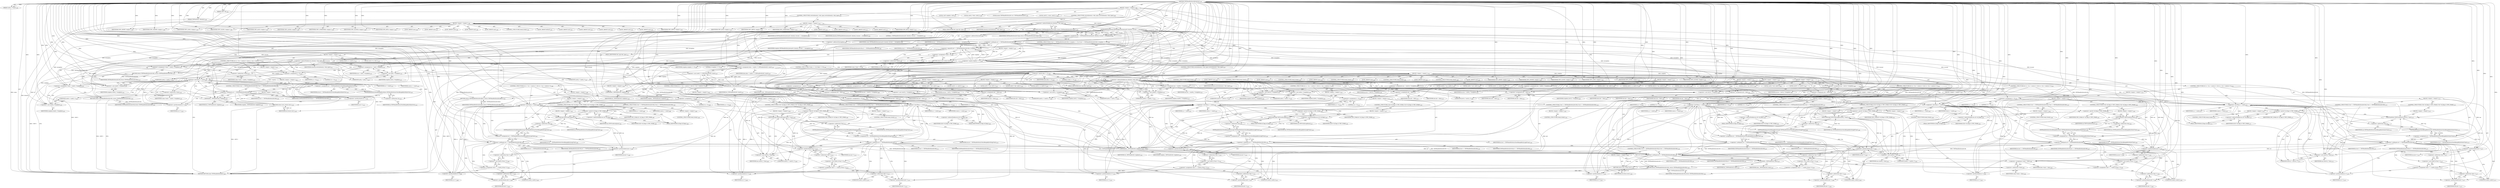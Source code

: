 digraph "TIFFReadDirEntryByteArray" {  
"81160" [label = <(METHOD,TIFFReadDirEntryByteArray)<SUB>1382</SUB>> ]
"81161" [label = <(PARAM,TIFF *tif)<SUB>1383</SUB>> ]
"81162" [label = <(PARAM,TIFFDirEntry *direntry)<SUB>1383</SUB>> ]
"81163" [label = <(PARAM,uint8_t **value)<SUB>1383</SUB>> ]
"81164" [label = <(BLOCK,&lt;empty&gt;,&lt;empty&gt;)<SUB>1384</SUB>> ]
"81165" [label = <(LOCAL,enum TIFFReadDirEntryErr err: TIFFReadDirEntryErr)<SUB>1385</SUB>> ]
"81166" [label = <(LOCAL,uint32_t count: uint32_t)<SUB>1386</SUB>> ]
"81167" [label = <(LOCAL,void* origdata: void)<SUB>1387</SUB>> ]
"81168" [label = <(LOCAL,uint8_t* data: uint8_t)<SUB>1388</SUB>> ]
"81169" [label = <(CONTROL_STRUCTURE,switch(direntry-&gt;tdir_type),switch(direntry-&gt;tdir_type))<SUB>1389</SUB>> ]
"81170" [label = <(&lt;operator&gt;.indirectFieldAccess,direntry-&gt;tdir_type)<SUB>1389</SUB>> ]
"81171" [label = <(IDENTIFIER,direntry,switch(direntry-&gt;tdir_type))<SUB>1389</SUB>> ]
"81172" [label = <(FIELD_IDENTIFIER,tdir_type,tdir_type)<SUB>1389</SUB>> ]
"81173" [label = <(BLOCK,&lt;empty&gt;,&lt;empty&gt;)<SUB>1390</SUB>> ]
"81174" [label = <(JUMP_TARGET,case)<SUB>1391</SUB>> ]
"81175" [label = <(IDENTIFIER,TIFF_ASCII,&lt;empty&gt;)<SUB>1391</SUB>> ]
"81176" [label = <(JUMP_TARGET,case)<SUB>1392</SUB>> ]
"81177" [label = <(IDENTIFIER,TIFF_UNDEFINED,&lt;empty&gt;)<SUB>1392</SUB>> ]
"81178" [label = <(JUMP_TARGET,case)<SUB>1393</SUB>> ]
"81179" [label = <(IDENTIFIER,TIFF_BYTE,&lt;empty&gt;)<SUB>1393</SUB>> ]
"81180" [label = <(JUMP_TARGET,case)<SUB>1394</SUB>> ]
"81181" [label = <(IDENTIFIER,TIFF_SBYTE,&lt;empty&gt;)<SUB>1394</SUB>> ]
"81182" [label = <(JUMP_TARGET,case)<SUB>1395</SUB>> ]
"81183" [label = <(IDENTIFIER,TIFF_SHORT,&lt;empty&gt;)<SUB>1395</SUB>> ]
"81184" [label = <(JUMP_TARGET,case)<SUB>1396</SUB>> ]
"81185" [label = <(IDENTIFIER,TIFF_SSHORT,&lt;empty&gt;)<SUB>1396</SUB>> ]
"81186" [label = <(JUMP_TARGET,case)<SUB>1397</SUB>> ]
"81187" [label = <(IDENTIFIER,TIFF_LONG,&lt;empty&gt;)<SUB>1397</SUB>> ]
"81188" [label = <(JUMP_TARGET,case)<SUB>1398</SUB>> ]
"81189" [label = <(IDENTIFIER,TIFF_SLONG,&lt;empty&gt;)<SUB>1398</SUB>> ]
"81190" [label = <(JUMP_TARGET,case)<SUB>1399</SUB>> ]
"81191" [label = <(IDENTIFIER,TIFF_LONG8,&lt;empty&gt;)<SUB>1399</SUB>> ]
"81192" [label = <(JUMP_TARGET,case)<SUB>1400</SUB>> ]
"81193" [label = <(IDENTIFIER,TIFF_SLONG8,&lt;empty&gt;)<SUB>1400</SUB>> ]
"81194" [label = <(CONTROL_STRUCTURE,break;,break;)<SUB>1401</SUB>> ]
"81195" [label = <(JUMP_TARGET,default)<SUB>1402</SUB>> ]
"81196" [label = <(RETURN,return (TIFFReadDirEntryErrType);,return (TIFFReadDirEntryErrType);)<SUB>1403</SUB>> ]
"81197" [label = <(IDENTIFIER,TIFFReadDirEntryErrType,return (TIFFReadDirEntryErrType);)<SUB>1403</SUB>> ]
"81198" [label = <(&lt;operator&gt;.assignment,err = TIFFReadDirEntryArray(tif, direntry, &amp;count, 1, &amp;origdata))<SUB>1405</SUB>> ]
"81199" [label = <(IDENTIFIER,err,err = TIFFReadDirEntryArray(tif, direntry, &amp;count, 1, &amp;origdata))<SUB>1405</SUB>> ]
"81200" [label = <(TIFFReadDirEntryArray,TIFFReadDirEntryArray(tif, direntry, &amp;count, 1, &amp;origdata))<SUB>1405</SUB>> ]
"81201" [label = <(IDENTIFIER,tif,TIFFReadDirEntryArray(tif, direntry, &amp;count, 1, &amp;origdata))<SUB>1405</SUB>> ]
"81202" [label = <(IDENTIFIER,direntry,TIFFReadDirEntryArray(tif, direntry, &amp;count, 1, &amp;origdata))<SUB>1405</SUB>> ]
"81203" [label = <(&lt;operator&gt;.addressOf,&amp;count)<SUB>1405</SUB>> ]
"81204" [label = <(IDENTIFIER,count,TIFFReadDirEntryArray(tif, direntry, &amp;count, 1, &amp;origdata))<SUB>1405</SUB>> ]
"81205" [label = <(LITERAL,1,TIFFReadDirEntryArray(tif, direntry, &amp;count, 1, &amp;origdata))<SUB>1405</SUB>> ]
"81206" [label = <(&lt;operator&gt;.addressOf,&amp;origdata)<SUB>1405</SUB>> ]
"81207" [label = <(IDENTIFIER,origdata,TIFFReadDirEntryArray(tif, direntry, &amp;count, 1, &amp;origdata))<SUB>1405</SUB>> ]
"81208" [label = <(CONTROL_STRUCTURE,if ((err != TIFFReadDirEntryErrOk) || (origdata == 0)),if ((err != TIFFReadDirEntryErrOk) || (origdata == 0)))<SUB>1406</SUB>> ]
"81209" [label = <(&lt;operator&gt;.logicalOr,(err != TIFFReadDirEntryErrOk) || (origdata == 0))<SUB>1406</SUB>> ]
"81210" [label = <(&lt;operator&gt;.notEquals,err != TIFFReadDirEntryErrOk)<SUB>1406</SUB>> ]
"81211" [label = <(IDENTIFIER,err,err != TIFFReadDirEntryErrOk)<SUB>1406</SUB>> ]
"81212" [label = <(IDENTIFIER,TIFFReadDirEntryErrOk,err != TIFFReadDirEntryErrOk)<SUB>1406</SUB>> ]
"81213" [label = <(&lt;operator&gt;.equals,origdata == 0)<SUB>1406</SUB>> ]
"81214" [label = <(IDENTIFIER,origdata,origdata == 0)<SUB>1406</SUB>> ]
"81215" [label = <(LITERAL,0,origdata == 0)<SUB>1406</SUB>> ]
"81216" [label = <(BLOCK,&lt;empty&gt;,&lt;empty&gt;)<SUB>1407</SUB>> ]
"81217" [label = <(&lt;operator&gt;.assignment,*value = 0)<SUB>1408</SUB>> ]
"81218" [label = <(&lt;operator&gt;.indirection,*value)<SUB>1408</SUB>> ]
"81219" [label = <(IDENTIFIER,value,*value = 0)<SUB>1408</SUB>> ]
"81220" [label = <(LITERAL,0,*value = 0)<SUB>1408</SUB>> ]
"81221" [label = <(RETURN,return (err);,return (err);)<SUB>1409</SUB>> ]
"81222" [label = <(IDENTIFIER,err,return (err);)<SUB>1409</SUB>> ]
"81223" [label = <(CONTROL_STRUCTURE,switch(direntry-&gt;tdir_type),switch(direntry-&gt;tdir_type))<SUB>1411</SUB>> ]
"81224" [label = <(&lt;operator&gt;.indirectFieldAccess,direntry-&gt;tdir_type)<SUB>1411</SUB>> ]
"81225" [label = <(IDENTIFIER,direntry,switch(direntry-&gt;tdir_type))<SUB>1411</SUB>> ]
"81226" [label = <(FIELD_IDENTIFIER,tdir_type,tdir_type)<SUB>1411</SUB>> ]
"81227" [label = <(BLOCK,&lt;empty&gt;,&lt;empty&gt;)<SUB>1412</SUB>> ]
"81228" [label = <(JUMP_TARGET,case)<SUB>1413</SUB>> ]
"81229" [label = <(IDENTIFIER,TIFF_ASCII,&lt;empty&gt;)<SUB>1413</SUB>> ]
"81230" [label = <(JUMP_TARGET,case)<SUB>1414</SUB>> ]
"81231" [label = <(IDENTIFIER,TIFF_UNDEFINED,&lt;empty&gt;)<SUB>1414</SUB>> ]
"81232" [label = <(JUMP_TARGET,case)<SUB>1415</SUB>> ]
"81233" [label = <(IDENTIFIER,TIFF_BYTE,&lt;empty&gt;)<SUB>1415</SUB>> ]
"81234" [label = <(&lt;operator&gt;.assignment,*value = (uint8_t *)origdata)<SUB>1416</SUB>> ]
"81235" [label = <(&lt;operator&gt;.indirection,*value)<SUB>1416</SUB>> ]
"81236" [label = <(IDENTIFIER,value,*value = (uint8_t *)origdata)<SUB>1416</SUB>> ]
"81237" [label = <(&lt;operator&gt;.cast,(uint8_t *)origdata)<SUB>1416</SUB>> ]
"81238" [label = <(UNKNOWN,uint8_t *,uint8_t *)<SUB>1416</SUB>> ]
"81239" [label = <(IDENTIFIER,origdata,(uint8_t *)origdata)<SUB>1416</SUB>> ]
"81240" [label = <(RETURN,return (TIFFReadDirEntryErrOk);,return (TIFFReadDirEntryErrOk);)<SUB>1417</SUB>> ]
"81241" [label = <(IDENTIFIER,TIFFReadDirEntryErrOk,return (TIFFReadDirEntryErrOk);)<SUB>1417</SUB>> ]
"81242" [label = <(JUMP_TARGET,case)<SUB>1418</SUB>> ]
"81243" [label = <(IDENTIFIER,TIFF_SBYTE,&lt;empty&gt;)<SUB>1418</SUB>> ]
"81244" [label = <(BLOCK,&lt;empty&gt;,&lt;empty&gt;)<SUB>1419</SUB>> ]
"81245" [label = <(LOCAL,int8_t* m: int8_t)<SUB>1420</SUB>> ]
"81246" [label = <(LOCAL,uint32_t n: uint32_t)<SUB>1421</SUB>> ]
"81247" [label = <(&lt;operator&gt;.assignment,m = (int8_t *)origdata)<SUB>1422</SUB>> ]
"81248" [label = <(IDENTIFIER,m,m = (int8_t *)origdata)<SUB>1422</SUB>> ]
"81249" [label = <(&lt;operator&gt;.cast,(int8_t *)origdata)<SUB>1422</SUB>> ]
"81250" [label = <(UNKNOWN,int8_t *,int8_t *)<SUB>1422</SUB>> ]
"81251" [label = <(IDENTIFIER,origdata,(int8_t *)origdata)<SUB>1422</SUB>> ]
"81252" [label = <(CONTROL_STRUCTURE,for (n = 0;n &lt; count;n++),for (n = 0;n &lt; count;n++))<SUB>1423</SUB>> ]
"81253" [label = <(BLOCK,&lt;empty&gt;,&lt;empty&gt;)<SUB>1423</SUB>> ]
"81254" [label = <(&lt;operator&gt;.assignment,n = 0)<SUB>1423</SUB>> ]
"81255" [label = <(IDENTIFIER,n,n = 0)<SUB>1423</SUB>> ]
"81256" [label = <(LITERAL,0,n = 0)<SUB>1423</SUB>> ]
"81257" [label = <(&lt;operator&gt;.lessThan,n &lt; count)<SUB>1423</SUB>> ]
"81258" [label = <(IDENTIFIER,n,n &lt; count)<SUB>1423</SUB>> ]
"81259" [label = <(IDENTIFIER,count,n &lt; count)<SUB>1423</SUB>> ]
"81260" [label = <(&lt;operator&gt;.postIncrement,n++)<SUB>1423</SUB>> ]
"81261" [label = <(IDENTIFIER,n,n++)<SUB>1423</SUB>> ]
"81262" [label = <(BLOCK,&lt;empty&gt;,&lt;empty&gt;)<SUB>1424</SUB>> ]
"81263" [label = <(&lt;operator&gt;.assignment,err = TIFFReadDirEntryCheckRangeByteSbyte(*m))<SUB>1425</SUB>> ]
"81264" [label = <(IDENTIFIER,err,err = TIFFReadDirEntryCheckRangeByteSbyte(*m))<SUB>1425</SUB>> ]
"81265" [label = <(TIFFReadDirEntryCheckRangeByteSbyte,TIFFReadDirEntryCheckRangeByteSbyte(*m))<SUB>1425</SUB>> ]
"81266" [label = <(&lt;operator&gt;.indirection,*m)<SUB>1425</SUB>> ]
"81267" [label = <(IDENTIFIER,m,TIFFReadDirEntryCheckRangeByteSbyte(*m))<SUB>1425</SUB>> ]
"81268" [label = <(CONTROL_STRUCTURE,if (err != TIFFReadDirEntryErrOk),if (err != TIFFReadDirEntryErrOk))<SUB>1426</SUB>> ]
"81269" [label = <(&lt;operator&gt;.notEquals,err != TIFFReadDirEntryErrOk)<SUB>1426</SUB>> ]
"81270" [label = <(IDENTIFIER,err,err != TIFFReadDirEntryErrOk)<SUB>1426</SUB>> ]
"81271" [label = <(IDENTIFIER,TIFFReadDirEntryErrOk,err != TIFFReadDirEntryErrOk)<SUB>1426</SUB>> ]
"81272" [label = <(BLOCK,&lt;empty&gt;,&lt;empty&gt;)<SUB>1427</SUB>> ]
"81273" [label = <(_TIFFfreeExt,_TIFFfreeExt(tif, origdata))<SUB>1428</SUB>> ]
"81274" [label = <(IDENTIFIER,tif,_TIFFfreeExt(tif, origdata))<SUB>1428</SUB>> ]
"81275" [label = <(IDENTIFIER,origdata,_TIFFfreeExt(tif, origdata))<SUB>1428</SUB>> ]
"81276" [label = <(RETURN,return (err);,return (err);)<SUB>1429</SUB>> ]
"81277" [label = <(IDENTIFIER,err,return (err);)<SUB>1429</SUB>> ]
"81278" [label = <(&lt;operator&gt;.postIncrement,m++)<SUB>1431</SUB>> ]
"81279" [label = <(IDENTIFIER,m,m++)<SUB>1431</SUB>> ]
"81280" [label = <(&lt;operator&gt;.assignment,*value = (uint8_t *)origdata)<SUB>1433</SUB>> ]
"81281" [label = <(&lt;operator&gt;.indirection,*value)<SUB>1433</SUB>> ]
"81282" [label = <(IDENTIFIER,value,*value = (uint8_t *)origdata)<SUB>1433</SUB>> ]
"81283" [label = <(&lt;operator&gt;.cast,(uint8_t *)origdata)<SUB>1433</SUB>> ]
"81284" [label = <(UNKNOWN,uint8_t *,uint8_t *)<SUB>1433</SUB>> ]
"81285" [label = <(IDENTIFIER,origdata,(uint8_t *)origdata)<SUB>1433</SUB>> ]
"81286" [label = <(RETURN,return (TIFFReadDirEntryErrOk);,return (TIFFReadDirEntryErrOk);)<SUB>1434</SUB>> ]
"81287" [label = <(IDENTIFIER,TIFFReadDirEntryErrOk,return (TIFFReadDirEntryErrOk);)<SUB>1434</SUB>> ]
"81288" [label = <(&lt;operator&gt;.assignment,data = (uint8_t *)_TIFFmallocExt(tif, count))<SUB>1437</SUB>> ]
"81289" [label = <(IDENTIFIER,data,data = (uint8_t *)_TIFFmallocExt(tif, count))<SUB>1437</SUB>> ]
"81290" [label = <(&lt;operator&gt;.cast,(uint8_t *)_TIFFmallocExt(tif, count))<SUB>1437</SUB>> ]
"81291" [label = <(UNKNOWN,uint8_t *,uint8_t *)<SUB>1437</SUB>> ]
"81292" [label = <(_TIFFmallocExt,_TIFFmallocExt(tif, count))<SUB>1437</SUB>> ]
"81293" [label = <(IDENTIFIER,tif,_TIFFmallocExt(tif, count))<SUB>1437</SUB>> ]
"81294" [label = <(IDENTIFIER,count,_TIFFmallocExt(tif, count))<SUB>1437</SUB>> ]
"81295" [label = <(CONTROL_STRUCTURE,if (data == 0),if (data == 0))<SUB>1438</SUB>> ]
"81296" [label = <(&lt;operator&gt;.equals,data == 0)<SUB>1438</SUB>> ]
"81297" [label = <(IDENTIFIER,data,data == 0)<SUB>1438</SUB>> ]
"81298" [label = <(LITERAL,0,data == 0)<SUB>1438</SUB>> ]
"81299" [label = <(BLOCK,&lt;empty&gt;,&lt;empty&gt;)<SUB>1439</SUB>> ]
"81300" [label = <(_TIFFfreeExt,_TIFFfreeExt(tif, origdata))<SUB>1440</SUB>> ]
"81301" [label = <(IDENTIFIER,tif,_TIFFfreeExt(tif, origdata))<SUB>1440</SUB>> ]
"81302" [label = <(IDENTIFIER,origdata,_TIFFfreeExt(tif, origdata))<SUB>1440</SUB>> ]
"81303" [label = <(RETURN,return (TIFFReadDirEntryErrAlloc);,return (TIFFReadDirEntryErrAlloc);)<SUB>1441</SUB>> ]
"81304" [label = <(IDENTIFIER,TIFFReadDirEntryErrAlloc,return (TIFFReadDirEntryErrAlloc);)<SUB>1441</SUB>> ]
"81305" [label = <(CONTROL_STRUCTURE,switch(direntry-&gt;tdir_type),switch(direntry-&gt;tdir_type))<SUB>1443</SUB>> ]
"81306" [label = <(&lt;operator&gt;.indirectFieldAccess,direntry-&gt;tdir_type)<SUB>1443</SUB>> ]
"81307" [label = <(IDENTIFIER,direntry,switch(direntry-&gt;tdir_type))<SUB>1443</SUB>> ]
"81308" [label = <(FIELD_IDENTIFIER,tdir_type,tdir_type)<SUB>1443</SUB>> ]
"81309" [label = <(BLOCK,&lt;empty&gt;,&lt;empty&gt;)<SUB>1444</SUB>> ]
"81310" [label = <(JUMP_TARGET,case)<SUB>1445</SUB>> ]
"81311" [label = <(IDENTIFIER,TIFF_SHORT,&lt;empty&gt;)<SUB>1445</SUB>> ]
"81312" [label = <(BLOCK,&lt;empty&gt;,&lt;empty&gt;)<SUB>1446</SUB>> ]
"81313" [label = <(LOCAL,uint16_t* ma: uint16_t)<SUB>1447</SUB>> ]
"81314" [label = <(LOCAL,uint8_t* mb: uint8_t)<SUB>1448</SUB>> ]
"81315" [label = <(LOCAL,uint32_t n: uint32_t)<SUB>1449</SUB>> ]
"81316" [label = <(&lt;operator&gt;.assignment,ma = (uint16_t *)origdata)<SUB>1450</SUB>> ]
"81317" [label = <(IDENTIFIER,ma,ma = (uint16_t *)origdata)<SUB>1450</SUB>> ]
"81318" [label = <(&lt;operator&gt;.cast,(uint16_t *)origdata)<SUB>1450</SUB>> ]
"81319" [label = <(UNKNOWN,uint16_t *,uint16_t *)<SUB>1450</SUB>> ]
"81320" [label = <(IDENTIFIER,origdata,(uint16_t *)origdata)<SUB>1450</SUB>> ]
"81321" [label = <(&lt;operator&gt;.assignment,mb = data)<SUB>1451</SUB>> ]
"81322" [label = <(IDENTIFIER,mb,mb = data)<SUB>1451</SUB>> ]
"81323" [label = <(IDENTIFIER,data,mb = data)<SUB>1451</SUB>> ]
"81324" [label = <(CONTROL_STRUCTURE,for (n = 0;n &lt; count;n++),for (n = 0;n &lt; count;n++))<SUB>1452</SUB>> ]
"81325" [label = <(BLOCK,&lt;empty&gt;,&lt;empty&gt;)<SUB>1452</SUB>> ]
"81326" [label = <(&lt;operator&gt;.assignment,n = 0)<SUB>1452</SUB>> ]
"81327" [label = <(IDENTIFIER,n,n = 0)<SUB>1452</SUB>> ]
"81328" [label = <(LITERAL,0,n = 0)<SUB>1452</SUB>> ]
"81329" [label = <(&lt;operator&gt;.lessThan,n &lt; count)<SUB>1452</SUB>> ]
"81330" [label = <(IDENTIFIER,n,n &lt; count)<SUB>1452</SUB>> ]
"81331" [label = <(IDENTIFIER,count,n &lt; count)<SUB>1452</SUB>> ]
"81332" [label = <(&lt;operator&gt;.postIncrement,n++)<SUB>1452</SUB>> ]
"81333" [label = <(IDENTIFIER,n,n++)<SUB>1452</SUB>> ]
"81334" [label = <(BLOCK,&lt;empty&gt;,&lt;empty&gt;)<SUB>1453</SUB>> ]
"81335" [label = <(CONTROL_STRUCTURE,if (tif-&gt;tif_flags &amp; TIFF_SWAB),if (tif-&gt;tif_flags &amp; TIFF_SWAB))<SUB>1454</SUB>> ]
"81336" [label = <(&lt;operator&gt;.and,tif-&gt;tif_flags &amp; TIFF_SWAB)<SUB>1454</SUB>> ]
"81337" [label = <(&lt;operator&gt;.indirectFieldAccess,tif-&gt;tif_flags)<SUB>1454</SUB>> ]
"81338" [label = <(IDENTIFIER,tif,tif-&gt;tif_flags &amp; TIFF_SWAB)<SUB>1454</SUB>> ]
"81339" [label = <(FIELD_IDENTIFIER,tif_flags,tif_flags)<SUB>1454</SUB>> ]
"81340" [label = <(IDENTIFIER,TIFF_SWAB,tif-&gt;tif_flags &amp; TIFF_SWAB)<SUB>1454</SUB>> ]
"81341" [label = <(BLOCK,&lt;empty&gt;,&lt;empty&gt;)<SUB>1455</SUB>> ]
"81342" [label = <(TIFFSwabShort,TIFFSwabShort(ma))<SUB>1455</SUB>> ]
"81343" [label = <(IDENTIFIER,ma,TIFFSwabShort(ma))<SUB>1455</SUB>> ]
"81344" [label = <(&lt;operator&gt;.assignment,err = TIFFReadDirEntryCheckRangeByteShort(*ma))<SUB>1456</SUB>> ]
"81345" [label = <(IDENTIFIER,err,err = TIFFReadDirEntryCheckRangeByteShort(*ma))<SUB>1456</SUB>> ]
"81346" [label = <(TIFFReadDirEntryCheckRangeByteShort,TIFFReadDirEntryCheckRangeByteShort(*ma))<SUB>1456</SUB>> ]
"81347" [label = <(&lt;operator&gt;.indirection,*ma)<SUB>1456</SUB>> ]
"81348" [label = <(IDENTIFIER,ma,TIFFReadDirEntryCheckRangeByteShort(*ma))<SUB>1456</SUB>> ]
"81349" [label = <(CONTROL_STRUCTURE,if (err != TIFFReadDirEntryErrOk),if (err != TIFFReadDirEntryErrOk))<SUB>1457</SUB>> ]
"81350" [label = <(&lt;operator&gt;.notEquals,err != TIFFReadDirEntryErrOk)<SUB>1457</SUB>> ]
"81351" [label = <(IDENTIFIER,err,err != TIFFReadDirEntryErrOk)<SUB>1457</SUB>> ]
"81352" [label = <(IDENTIFIER,TIFFReadDirEntryErrOk,err != TIFFReadDirEntryErrOk)<SUB>1457</SUB>> ]
"81353" [label = <(BLOCK,&lt;empty&gt;,&lt;empty&gt;)<SUB>1458</SUB>> ]
"81354" [label = <(CONTROL_STRUCTURE,break;,break;)<SUB>1458</SUB>> ]
"81355" [label = <(&lt;operator&gt;.assignment,*mb++ = (uint8_t)(*ma++))<SUB>1459</SUB>> ]
"81356" [label = <(&lt;operator&gt;.indirection,*mb++)<SUB>1459</SUB>> ]
"81357" [label = <(&lt;operator&gt;.postIncrement,mb++)<SUB>1459</SUB>> ]
"81358" [label = <(IDENTIFIER,mb,mb++)<SUB>1459</SUB>> ]
"81359" [label = <(&lt;operator&gt;.cast,(uint8_t)(*ma++))<SUB>1459</SUB>> ]
"81360" [label = <(UNKNOWN,uint8_t,uint8_t)<SUB>1459</SUB>> ]
"81361" [label = <(&lt;operator&gt;.indirection,*ma++)<SUB>1459</SUB>> ]
"81362" [label = <(&lt;operator&gt;.postIncrement,ma++)<SUB>1459</SUB>> ]
"81363" [label = <(IDENTIFIER,ma,ma++)<SUB>1459</SUB>> ]
"81364" [label = <(CONTROL_STRUCTURE,break;,break;)<SUB>1462</SUB>> ]
"81365" [label = <(JUMP_TARGET,case)<SUB>1463</SUB>> ]
"81366" [label = <(IDENTIFIER,TIFF_SSHORT,&lt;empty&gt;)<SUB>1463</SUB>> ]
"81367" [label = <(BLOCK,&lt;empty&gt;,&lt;empty&gt;)<SUB>1464</SUB>> ]
"81368" [label = <(LOCAL,int16_t* ma: int16_t)<SUB>1465</SUB>> ]
"81369" [label = <(LOCAL,uint8_t* mb: uint8_t)<SUB>1466</SUB>> ]
"81370" [label = <(LOCAL,uint32_t n: uint32_t)<SUB>1467</SUB>> ]
"81371" [label = <(&lt;operator&gt;.assignment,ma = (int16_t *)origdata)<SUB>1468</SUB>> ]
"81372" [label = <(IDENTIFIER,ma,ma = (int16_t *)origdata)<SUB>1468</SUB>> ]
"81373" [label = <(&lt;operator&gt;.cast,(int16_t *)origdata)<SUB>1468</SUB>> ]
"81374" [label = <(UNKNOWN,int16_t *,int16_t *)<SUB>1468</SUB>> ]
"81375" [label = <(IDENTIFIER,origdata,(int16_t *)origdata)<SUB>1468</SUB>> ]
"81376" [label = <(&lt;operator&gt;.assignment,mb = data)<SUB>1469</SUB>> ]
"81377" [label = <(IDENTIFIER,mb,mb = data)<SUB>1469</SUB>> ]
"81378" [label = <(IDENTIFIER,data,mb = data)<SUB>1469</SUB>> ]
"81379" [label = <(CONTROL_STRUCTURE,for (n = 0;n &lt; count;n++),for (n = 0;n &lt; count;n++))<SUB>1470</SUB>> ]
"81380" [label = <(BLOCK,&lt;empty&gt;,&lt;empty&gt;)<SUB>1470</SUB>> ]
"81381" [label = <(&lt;operator&gt;.assignment,n = 0)<SUB>1470</SUB>> ]
"81382" [label = <(IDENTIFIER,n,n = 0)<SUB>1470</SUB>> ]
"81383" [label = <(LITERAL,0,n = 0)<SUB>1470</SUB>> ]
"81384" [label = <(&lt;operator&gt;.lessThan,n &lt; count)<SUB>1470</SUB>> ]
"81385" [label = <(IDENTIFIER,n,n &lt; count)<SUB>1470</SUB>> ]
"81386" [label = <(IDENTIFIER,count,n &lt; count)<SUB>1470</SUB>> ]
"81387" [label = <(&lt;operator&gt;.postIncrement,n++)<SUB>1470</SUB>> ]
"81388" [label = <(IDENTIFIER,n,n++)<SUB>1470</SUB>> ]
"81389" [label = <(BLOCK,&lt;empty&gt;,&lt;empty&gt;)<SUB>1471</SUB>> ]
"81390" [label = <(CONTROL_STRUCTURE,if (tif-&gt;tif_flags &amp; TIFF_SWAB),if (tif-&gt;tif_flags &amp; TIFF_SWAB))<SUB>1472</SUB>> ]
"81391" [label = <(&lt;operator&gt;.and,tif-&gt;tif_flags &amp; TIFF_SWAB)<SUB>1472</SUB>> ]
"81392" [label = <(&lt;operator&gt;.indirectFieldAccess,tif-&gt;tif_flags)<SUB>1472</SUB>> ]
"81393" [label = <(IDENTIFIER,tif,tif-&gt;tif_flags &amp; TIFF_SWAB)<SUB>1472</SUB>> ]
"81394" [label = <(FIELD_IDENTIFIER,tif_flags,tif_flags)<SUB>1472</SUB>> ]
"81395" [label = <(IDENTIFIER,TIFF_SWAB,tif-&gt;tif_flags &amp; TIFF_SWAB)<SUB>1472</SUB>> ]
"81396" [label = <(BLOCK,&lt;empty&gt;,&lt;empty&gt;)<SUB>1473</SUB>> ]
"81397" [label = <(TIFFSwabShort,TIFFSwabShort((uint16_t *)ma))<SUB>1473</SUB>> ]
"81398" [label = <(&lt;operator&gt;.cast,(uint16_t *)ma)<SUB>1473</SUB>> ]
"81399" [label = <(UNKNOWN,uint16_t *,uint16_t *)<SUB>1473</SUB>> ]
"81400" [label = <(IDENTIFIER,ma,(uint16_t *)ma)<SUB>1473</SUB>> ]
"81401" [label = <(&lt;operator&gt;.assignment,err = TIFFReadDirEntryCheckRangeByteSshort(*ma))<SUB>1474</SUB>> ]
"81402" [label = <(IDENTIFIER,err,err = TIFFReadDirEntryCheckRangeByteSshort(*ma))<SUB>1474</SUB>> ]
"81403" [label = <(TIFFReadDirEntryCheckRangeByteSshort,TIFFReadDirEntryCheckRangeByteSshort(*ma))<SUB>1474</SUB>> ]
"81404" [label = <(&lt;operator&gt;.indirection,*ma)<SUB>1474</SUB>> ]
"81405" [label = <(IDENTIFIER,ma,TIFFReadDirEntryCheckRangeByteSshort(*ma))<SUB>1474</SUB>> ]
"81406" [label = <(CONTROL_STRUCTURE,if (err != TIFFReadDirEntryErrOk),if (err != TIFFReadDirEntryErrOk))<SUB>1475</SUB>> ]
"81407" [label = <(&lt;operator&gt;.notEquals,err != TIFFReadDirEntryErrOk)<SUB>1475</SUB>> ]
"81408" [label = <(IDENTIFIER,err,err != TIFFReadDirEntryErrOk)<SUB>1475</SUB>> ]
"81409" [label = <(IDENTIFIER,TIFFReadDirEntryErrOk,err != TIFFReadDirEntryErrOk)<SUB>1475</SUB>> ]
"81410" [label = <(BLOCK,&lt;empty&gt;,&lt;empty&gt;)<SUB>1476</SUB>> ]
"81411" [label = <(CONTROL_STRUCTURE,break;,break;)<SUB>1476</SUB>> ]
"81412" [label = <(&lt;operator&gt;.assignment,*mb++ = (uint8_t)(*ma++))<SUB>1477</SUB>> ]
"81413" [label = <(&lt;operator&gt;.indirection,*mb++)<SUB>1477</SUB>> ]
"81414" [label = <(&lt;operator&gt;.postIncrement,mb++)<SUB>1477</SUB>> ]
"81415" [label = <(IDENTIFIER,mb,mb++)<SUB>1477</SUB>> ]
"81416" [label = <(&lt;operator&gt;.cast,(uint8_t)(*ma++))<SUB>1477</SUB>> ]
"81417" [label = <(UNKNOWN,uint8_t,uint8_t)<SUB>1477</SUB>> ]
"81418" [label = <(&lt;operator&gt;.indirection,*ma++)<SUB>1477</SUB>> ]
"81419" [label = <(&lt;operator&gt;.postIncrement,ma++)<SUB>1477</SUB>> ]
"81420" [label = <(IDENTIFIER,ma,ma++)<SUB>1477</SUB>> ]
"81421" [label = <(CONTROL_STRUCTURE,break;,break;)<SUB>1480</SUB>> ]
"81422" [label = <(JUMP_TARGET,case)<SUB>1481</SUB>> ]
"81423" [label = <(IDENTIFIER,TIFF_LONG,&lt;empty&gt;)<SUB>1481</SUB>> ]
"81424" [label = <(BLOCK,&lt;empty&gt;,&lt;empty&gt;)<SUB>1482</SUB>> ]
"81425" [label = <(LOCAL,uint32_t* ma: uint32_t)<SUB>1483</SUB>> ]
"81426" [label = <(LOCAL,uint8_t* mb: uint8_t)<SUB>1484</SUB>> ]
"81427" [label = <(LOCAL,uint32_t n: uint32_t)<SUB>1485</SUB>> ]
"81428" [label = <(&lt;operator&gt;.assignment,ma = (uint32_t *)origdata)<SUB>1486</SUB>> ]
"81429" [label = <(IDENTIFIER,ma,ma = (uint32_t *)origdata)<SUB>1486</SUB>> ]
"81430" [label = <(&lt;operator&gt;.cast,(uint32_t *)origdata)<SUB>1486</SUB>> ]
"81431" [label = <(UNKNOWN,uint32_t *,uint32_t *)<SUB>1486</SUB>> ]
"81432" [label = <(IDENTIFIER,origdata,(uint32_t *)origdata)<SUB>1486</SUB>> ]
"81433" [label = <(&lt;operator&gt;.assignment,mb = data)<SUB>1487</SUB>> ]
"81434" [label = <(IDENTIFIER,mb,mb = data)<SUB>1487</SUB>> ]
"81435" [label = <(IDENTIFIER,data,mb = data)<SUB>1487</SUB>> ]
"81436" [label = <(CONTROL_STRUCTURE,for (n = 0;n &lt; count;n++),for (n = 0;n &lt; count;n++))<SUB>1488</SUB>> ]
"81437" [label = <(BLOCK,&lt;empty&gt;,&lt;empty&gt;)<SUB>1488</SUB>> ]
"81438" [label = <(&lt;operator&gt;.assignment,n = 0)<SUB>1488</SUB>> ]
"81439" [label = <(IDENTIFIER,n,n = 0)<SUB>1488</SUB>> ]
"81440" [label = <(LITERAL,0,n = 0)<SUB>1488</SUB>> ]
"81441" [label = <(&lt;operator&gt;.lessThan,n &lt; count)<SUB>1488</SUB>> ]
"81442" [label = <(IDENTIFIER,n,n &lt; count)<SUB>1488</SUB>> ]
"81443" [label = <(IDENTIFIER,count,n &lt; count)<SUB>1488</SUB>> ]
"81444" [label = <(&lt;operator&gt;.postIncrement,n++)<SUB>1488</SUB>> ]
"81445" [label = <(IDENTIFIER,n,n++)<SUB>1488</SUB>> ]
"81446" [label = <(BLOCK,&lt;empty&gt;,&lt;empty&gt;)<SUB>1489</SUB>> ]
"81447" [label = <(CONTROL_STRUCTURE,if (tif-&gt;tif_flags &amp; TIFF_SWAB),if (tif-&gt;tif_flags &amp; TIFF_SWAB))<SUB>1490</SUB>> ]
"81448" [label = <(&lt;operator&gt;.and,tif-&gt;tif_flags &amp; TIFF_SWAB)<SUB>1490</SUB>> ]
"81449" [label = <(&lt;operator&gt;.indirectFieldAccess,tif-&gt;tif_flags)<SUB>1490</SUB>> ]
"81450" [label = <(IDENTIFIER,tif,tif-&gt;tif_flags &amp; TIFF_SWAB)<SUB>1490</SUB>> ]
"81451" [label = <(FIELD_IDENTIFIER,tif_flags,tif_flags)<SUB>1490</SUB>> ]
"81452" [label = <(IDENTIFIER,TIFF_SWAB,tif-&gt;tif_flags &amp; TIFF_SWAB)<SUB>1490</SUB>> ]
"81453" [label = <(BLOCK,&lt;empty&gt;,&lt;empty&gt;)<SUB>1491</SUB>> ]
"81454" [label = <(TIFFSwabLong,TIFFSwabLong(ma))<SUB>1491</SUB>> ]
"81455" [label = <(IDENTIFIER,ma,TIFFSwabLong(ma))<SUB>1491</SUB>> ]
"81456" [label = <(&lt;operator&gt;.assignment,err = TIFFReadDirEntryCheckRangeByteLong(*ma))<SUB>1492</SUB>> ]
"81457" [label = <(IDENTIFIER,err,err = TIFFReadDirEntryCheckRangeByteLong(*ma))<SUB>1492</SUB>> ]
"81458" [label = <(TIFFReadDirEntryCheckRangeByteLong,TIFFReadDirEntryCheckRangeByteLong(*ma))<SUB>1492</SUB>> ]
"81459" [label = <(&lt;operator&gt;.indirection,*ma)<SUB>1492</SUB>> ]
"81460" [label = <(IDENTIFIER,ma,TIFFReadDirEntryCheckRangeByteLong(*ma))<SUB>1492</SUB>> ]
"81461" [label = <(CONTROL_STRUCTURE,if (err != TIFFReadDirEntryErrOk),if (err != TIFFReadDirEntryErrOk))<SUB>1493</SUB>> ]
"81462" [label = <(&lt;operator&gt;.notEquals,err != TIFFReadDirEntryErrOk)<SUB>1493</SUB>> ]
"81463" [label = <(IDENTIFIER,err,err != TIFFReadDirEntryErrOk)<SUB>1493</SUB>> ]
"81464" [label = <(IDENTIFIER,TIFFReadDirEntryErrOk,err != TIFFReadDirEntryErrOk)<SUB>1493</SUB>> ]
"81465" [label = <(BLOCK,&lt;empty&gt;,&lt;empty&gt;)<SUB>1494</SUB>> ]
"81466" [label = <(CONTROL_STRUCTURE,break;,break;)<SUB>1494</SUB>> ]
"81467" [label = <(&lt;operator&gt;.assignment,*mb++ = (uint8_t)(*ma++))<SUB>1495</SUB>> ]
"81468" [label = <(&lt;operator&gt;.indirection,*mb++)<SUB>1495</SUB>> ]
"81469" [label = <(&lt;operator&gt;.postIncrement,mb++)<SUB>1495</SUB>> ]
"81470" [label = <(IDENTIFIER,mb,mb++)<SUB>1495</SUB>> ]
"81471" [label = <(&lt;operator&gt;.cast,(uint8_t)(*ma++))<SUB>1495</SUB>> ]
"81472" [label = <(UNKNOWN,uint8_t,uint8_t)<SUB>1495</SUB>> ]
"81473" [label = <(&lt;operator&gt;.indirection,*ma++)<SUB>1495</SUB>> ]
"81474" [label = <(&lt;operator&gt;.postIncrement,ma++)<SUB>1495</SUB>> ]
"81475" [label = <(IDENTIFIER,ma,ma++)<SUB>1495</SUB>> ]
"81476" [label = <(CONTROL_STRUCTURE,break;,break;)<SUB>1498</SUB>> ]
"81477" [label = <(JUMP_TARGET,case)<SUB>1499</SUB>> ]
"81478" [label = <(IDENTIFIER,TIFF_SLONG,&lt;empty&gt;)<SUB>1499</SUB>> ]
"81479" [label = <(BLOCK,&lt;empty&gt;,&lt;empty&gt;)<SUB>1500</SUB>> ]
"81480" [label = <(LOCAL,int32_t* ma: int32_t)<SUB>1501</SUB>> ]
"81481" [label = <(LOCAL,uint8_t* mb: uint8_t)<SUB>1502</SUB>> ]
"81482" [label = <(LOCAL,uint32_t n: uint32_t)<SUB>1503</SUB>> ]
"81483" [label = <(&lt;operator&gt;.assignment,ma = (int32_t *)origdata)<SUB>1504</SUB>> ]
"81484" [label = <(IDENTIFIER,ma,ma = (int32_t *)origdata)<SUB>1504</SUB>> ]
"81485" [label = <(&lt;operator&gt;.cast,(int32_t *)origdata)<SUB>1504</SUB>> ]
"81486" [label = <(UNKNOWN,int32_t *,int32_t *)<SUB>1504</SUB>> ]
"81487" [label = <(IDENTIFIER,origdata,(int32_t *)origdata)<SUB>1504</SUB>> ]
"81488" [label = <(&lt;operator&gt;.assignment,mb = data)<SUB>1505</SUB>> ]
"81489" [label = <(IDENTIFIER,mb,mb = data)<SUB>1505</SUB>> ]
"81490" [label = <(IDENTIFIER,data,mb = data)<SUB>1505</SUB>> ]
"81491" [label = <(CONTROL_STRUCTURE,for (n = 0;n &lt; count;n++),for (n = 0;n &lt; count;n++))<SUB>1506</SUB>> ]
"81492" [label = <(BLOCK,&lt;empty&gt;,&lt;empty&gt;)<SUB>1506</SUB>> ]
"81493" [label = <(&lt;operator&gt;.assignment,n = 0)<SUB>1506</SUB>> ]
"81494" [label = <(IDENTIFIER,n,n = 0)<SUB>1506</SUB>> ]
"81495" [label = <(LITERAL,0,n = 0)<SUB>1506</SUB>> ]
"81496" [label = <(&lt;operator&gt;.lessThan,n &lt; count)<SUB>1506</SUB>> ]
"81497" [label = <(IDENTIFIER,n,n &lt; count)<SUB>1506</SUB>> ]
"81498" [label = <(IDENTIFIER,count,n &lt; count)<SUB>1506</SUB>> ]
"81499" [label = <(&lt;operator&gt;.postIncrement,n++)<SUB>1506</SUB>> ]
"81500" [label = <(IDENTIFIER,n,n++)<SUB>1506</SUB>> ]
"81501" [label = <(BLOCK,&lt;empty&gt;,&lt;empty&gt;)<SUB>1507</SUB>> ]
"81502" [label = <(CONTROL_STRUCTURE,if (tif-&gt;tif_flags &amp; TIFF_SWAB),if (tif-&gt;tif_flags &amp; TIFF_SWAB))<SUB>1508</SUB>> ]
"81503" [label = <(&lt;operator&gt;.and,tif-&gt;tif_flags &amp; TIFF_SWAB)<SUB>1508</SUB>> ]
"81504" [label = <(&lt;operator&gt;.indirectFieldAccess,tif-&gt;tif_flags)<SUB>1508</SUB>> ]
"81505" [label = <(IDENTIFIER,tif,tif-&gt;tif_flags &amp; TIFF_SWAB)<SUB>1508</SUB>> ]
"81506" [label = <(FIELD_IDENTIFIER,tif_flags,tif_flags)<SUB>1508</SUB>> ]
"81507" [label = <(IDENTIFIER,TIFF_SWAB,tif-&gt;tif_flags &amp; TIFF_SWAB)<SUB>1508</SUB>> ]
"81508" [label = <(BLOCK,&lt;empty&gt;,&lt;empty&gt;)<SUB>1509</SUB>> ]
"81509" [label = <(TIFFSwabLong,TIFFSwabLong((uint32_t *)ma))<SUB>1509</SUB>> ]
"81510" [label = <(&lt;operator&gt;.cast,(uint32_t *)ma)<SUB>1509</SUB>> ]
"81511" [label = <(UNKNOWN,uint32_t *,uint32_t *)<SUB>1509</SUB>> ]
"81512" [label = <(IDENTIFIER,ma,(uint32_t *)ma)<SUB>1509</SUB>> ]
"81513" [label = <(&lt;operator&gt;.assignment,err = TIFFReadDirEntryCheckRangeByteSlong(*ma))<SUB>1510</SUB>> ]
"81514" [label = <(IDENTIFIER,err,err = TIFFReadDirEntryCheckRangeByteSlong(*ma))<SUB>1510</SUB>> ]
"81515" [label = <(TIFFReadDirEntryCheckRangeByteSlong,TIFFReadDirEntryCheckRangeByteSlong(*ma))<SUB>1510</SUB>> ]
"81516" [label = <(&lt;operator&gt;.indirection,*ma)<SUB>1510</SUB>> ]
"81517" [label = <(IDENTIFIER,ma,TIFFReadDirEntryCheckRangeByteSlong(*ma))<SUB>1510</SUB>> ]
"81518" [label = <(CONTROL_STRUCTURE,if (err != TIFFReadDirEntryErrOk),if (err != TIFFReadDirEntryErrOk))<SUB>1511</SUB>> ]
"81519" [label = <(&lt;operator&gt;.notEquals,err != TIFFReadDirEntryErrOk)<SUB>1511</SUB>> ]
"81520" [label = <(IDENTIFIER,err,err != TIFFReadDirEntryErrOk)<SUB>1511</SUB>> ]
"81521" [label = <(IDENTIFIER,TIFFReadDirEntryErrOk,err != TIFFReadDirEntryErrOk)<SUB>1511</SUB>> ]
"81522" [label = <(BLOCK,&lt;empty&gt;,&lt;empty&gt;)<SUB>1512</SUB>> ]
"81523" [label = <(CONTROL_STRUCTURE,break;,break;)<SUB>1512</SUB>> ]
"81524" [label = <(&lt;operator&gt;.assignment,*mb++ = (uint8_t)(*ma++))<SUB>1513</SUB>> ]
"81525" [label = <(&lt;operator&gt;.indirection,*mb++)<SUB>1513</SUB>> ]
"81526" [label = <(&lt;operator&gt;.postIncrement,mb++)<SUB>1513</SUB>> ]
"81527" [label = <(IDENTIFIER,mb,mb++)<SUB>1513</SUB>> ]
"81528" [label = <(&lt;operator&gt;.cast,(uint8_t)(*ma++))<SUB>1513</SUB>> ]
"81529" [label = <(UNKNOWN,uint8_t,uint8_t)<SUB>1513</SUB>> ]
"81530" [label = <(&lt;operator&gt;.indirection,*ma++)<SUB>1513</SUB>> ]
"81531" [label = <(&lt;operator&gt;.postIncrement,ma++)<SUB>1513</SUB>> ]
"81532" [label = <(IDENTIFIER,ma,ma++)<SUB>1513</SUB>> ]
"81533" [label = <(CONTROL_STRUCTURE,break;,break;)<SUB>1516</SUB>> ]
"81534" [label = <(JUMP_TARGET,case)<SUB>1517</SUB>> ]
"81535" [label = <(IDENTIFIER,TIFF_LONG8,&lt;empty&gt;)<SUB>1517</SUB>> ]
"81536" [label = <(BLOCK,&lt;empty&gt;,&lt;empty&gt;)<SUB>1518</SUB>> ]
"81537" [label = <(LOCAL,uint64_t* ma: uint64_t)<SUB>1519</SUB>> ]
"81538" [label = <(LOCAL,uint8_t* mb: uint8_t)<SUB>1520</SUB>> ]
"81539" [label = <(LOCAL,uint32_t n: uint32_t)<SUB>1521</SUB>> ]
"81540" [label = <(&lt;operator&gt;.assignment,ma = (uint64_t *)origdata)<SUB>1522</SUB>> ]
"81541" [label = <(IDENTIFIER,ma,ma = (uint64_t *)origdata)<SUB>1522</SUB>> ]
"81542" [label = <(&lt;operator&gt;.cast,(uint64_t *)origdata)<SUB>1522</SUB>> ]
"81543" [label = <(UNKNOWN,uint64_t *,uint64_t *)<SUB>1522</SUB>> ]
"81544" [label = <(IDENTIFIER,origdata,(uint64_t *)origdata)<SUB>1522</SUB>> ]
"81545" [label = <(&lt;operator&gt;.assignment,mb = data)<SUB>1523</SUB>> ]
"81546" [label = <(IDENTIFIER,mb,mb = data)<SUB>1523</SUB>> ]
"81547" [label = <(IDENTIFIER,data,mb = data)<SUB>1523</SUB>> ]
"81548" [label = <(CONTROL_STRUCTURE,for (n = 0;n &lt; count;n++),for (n = 0;n &lt; count;n++))<SUB>1524</SUB>> ]
"81549" [label = <(BLOCK,&lt;empty&gt;,&lt;empty&gt;)<SUB>1524</SUB>> ]
"81550" [label = <(&lt;operator&gt;.assignment,n = 0)<SUB>1524</SUB>> ]
"81551" [label = <(IDENTIFIER,n,n = 0)<SUB>1524</SUB>> ]
"81552" [label = <(LITERAL,0,n = 0)<SUB>1524</SUB>> ]
"81553" [label = <(&lt;operator&gt;.lessThan,n &lt; count)<SUB>1524</SUB>> ]
"81554" [label = <(IDENTIFIER,n,n &lt; count)<SUB>1524</SUB>> ]
"81555" [label = <(IDENTIFIER,count,n &lt; count)<SUB>1524</SUB>> ]
"81556" [label = <(&lt;operator&gt;.postIncrement,n++)<SUB>1524</SUB>> ]
"81557" [label = <(IDENTIFIER,n,n++)<SUB>1524</SUB>> ]
"81558" [label = <(BLOCK,&lt;empty&gt;,&lt;empty&gt;)<SUB>1525</SUB>> ]
"81559" [label = <(CONTROL_STRUCTURE,if (tif-&gt;tif_flags &amp; TIFF_SWAB),if (tif-&gt;tif_flags &amp; TIFF_SWAB))<SUB>1526</SUB>> ]
"81560" [label = <(&lt;operator&gt;.and,tif-&gt;tif_flags &amp; TIFF_SWAB)<SUB>1526</SUB>> ]
"81561" [label = <(&lt;operator&gt;.indirectFieldAccess,tif-&gt;tif_flags)<SUB>1526</SUB>> ]
"81562" [label = <(IDENTIFIER,tif,tif-&gt;tif_flags &amp; TIFF_SWAB)<SUB>1526</SUB>> ]
"81563" [label = <(FIELD_IDENTIFIER,tif_flags,tif_flags)<SUB>1526</SUB>> ]
"81564" [label = <(IDENTIFIER,TIFF_SWAB,tif-&gt;tif_flags &amp; TIFF_SWAB)<SUB>1526</SUB>> ]
"81565" [label = <(BLOCK,&lt;empty&gt;,&lt;empty&gt;)<SUB>1527</SUB>> ]
"81566" [label = <(TIFFSwabLong8,TIFFSwabLong8(ma))<SUB>1527</SUB>> ]
"81567" [label = <(IDENTIFIER,ma,TIFFSwabLong8(ma))<SUB>1527</SUB>> ]
"81568" [label = <(&lt;operator&gt;.assignment,err = TIFFReadDirEntryCheckRangeByteLong8(*ma))<SUB>1528</SUB>> ]
"81569" [label = <(IDENTIFIER,err,err = TIFFReadDirEntryCheckRangeByteLong8(*ma))<SUB>1528</SUB>> ]
"81570" [label = <(TIFFReadDirEntryCheckRangeByteLong8,TIFFReadDirEntryCheckRangeByteLong8(*ma))<SUB>1528</SUB>> ]
"81571" [label = <(&lt;operator&gt;.indirection,*ma)<SUB>1528</SUB>> ]
"81572" [label = <(IDENTIFIER,ma,TIFFReadDirEntryCheckRangeByteLong8(*ma))<SUB>1528</SUB>> ]
"81573" [label = <(CONTROL_STRUCTURE,if (err != TIFFReadDirEntryErrOk),if (err != TIFFReadDirEntryErrOk))<SUB>1529</SUB>> ]
"81574" [label = <(&lt;operator&gt;.notEquals,err != TIFFReadDirEntryErrOk)<SUB>1529</SUB>> ]
"81575" [label = <(IDENTIFIER,err,err != TIFFReadDirEntryErrOk)<SUB>1529</SUB>> ]
"81576" [label = <(IDENTIFIER,TIFFReadDirEntryErrOk,err != TIFFReadDirEntryErrOk)<SUB>1529</SUB>> ]
"81577" [label = <(BLOCK,&lt;empty&gt;,&lt;empty&gt;)<SUB>1530</SUB>> ]
"81578" [label = <(CONTROL_STRUCTURE,break;,break;)<SUB>1530</SUB>> ]
"81579" [label = <(&lt;operator&gt;.assignment,*mb++ = (uint8_t)(*ma++))<SUB>1531</SUB>> ]
"81580" [label = <(&lt;operator&gt;.indirection,*mb++)<SUB>1531</SUB>> ]
"81581" [label = <(&lt;operator&gt;.postIncrement,mb++)<SUB>1531</SUB>> ]
"81582" [label = <(IDENTIFIER,mb,mb++)<SUB>1531</SUB>> ]
"81583" [label = <(&lt;operator&gt;.cast,(uint8_t)(*ma++))<SUB>1531</SUB>> ]
"81584" [label = <(UNKNOWN,uint8_t,uint8_t)<SUB>1531</SUB>> ]
"81585" [label = <(&lt;operator&gt;.indirection,*ma++)<SUB>1531</SUB>> ]
"81586" [label = <(&lt;operator&gt;.postIncrement,ma++)<SUB>1531</SUB>> ]
"81587" [label = <(IDENTIFIER,ma,ma++)<SUB>1531</SUB>> ]
"81588" [label = <(CONTROL_STRUCTURE,break;,break;)<SUB>1534</SUB>> ]
"81589" [label = <(JUMP_TARGET,case)<SUB>1535</SUB>> ]
"81590" [label = <(IDENTIFIER,TIFF_SLONG8,&lt;empty&gt;)<SUB>1535</SUB>> ]
"81591" [label = <(BLOCK,&lt;empty&gt;,&lt;empty&gt;)<SUB>1536</SUB>> ]
"81592" [label = <(LOCAL,int64_t* ma: int64_t)<SUB>1537</SUB>> ]
"81593" [label = <(LOCAL,uint8_t* mb: uint8_t)<SUB>1538</SUB>> ]
"81594" [label = <(LOCAL,uint32_t n: uint32_t)<SUB>1539</SUB>> ]
"81595" [label = <(&lt;operator&gt;.assignment,ma = (int64_t *)origdata)<SUB>1540</SUB>> ]
"81596" [label = <(IDENTIFIER,ma,ma = (int64_t *)origdata)<SUB>1540</SUB>> ]
"81597" [label = <(&lt;operator&gt;.cast,(int64_t *)origdata)<SUB>1540</SUB>> ]
"81598" [label = <(UNKNOWN,int64_t *,int64_t *)<SUB>1540</SUB>> ]
"81599" [label = <(IDENTIFIER,origdata,(int64_t *)origdata)<SUB>1540</SUB>> ]
"81600" [label = <(&lt;operator&gt;.assignment,mb = data)<SUB>1541</SUB>> ]
"81601" [label = <(IDENTIFIER,mb,mb = data)<SUB>1541</SUB>> ]
"81602" [label = <(IDENTIFIER,data,mb = data)<SUB>1541</SUB>> ]
"81603" [label = <(CONTROL_STRUCTURE,for (n = 0;n &lt; count;n++),for (n = 0;n &lt; count;n++))<SUB>1542</SUB>> ]
"81604" [label = <(BLOCK,&lt;empty&gt;,&lt;empty&gt;)<SUB>1542</SUB>> ]
"81605" [label = <(&lt;operator&gt;.assignment,n = 0)<SUB>1542</SUB>> ]
"81606" [label = <(IDENTIFIER,n,n = 0)<SUB>1542</SUB>> ]
"81607" [label = <(LITERAL,0,n = 0)<SUB>1542</SUB>> ]
"81608" [label = <(&lt;operator&gt;.lessThan,n &lt; count)<SUB>1542</SUB>> ]
"81609" [label = <(IDENTIFIER,n,n &lt; count)<SUB>1542</SUB>> ]
"81610" [label = <(IDENTIFIER,count,n &lt; count)<SUB>1542</SUB>> ]
"81611" [label = <(&lt;operator&gt;.postIncrement,n++)<SUB>1542</SUB>> ]
"81612" [label = <(IDENTIFIER,n,n++)<SUB>1542</SUB>> ]
"81613" [label = <(BLOCK,&lt;empty&gt;,&lt;empty&gt;)<SUB>1543</SUB>> ]
"81614" [label = <(CONTROL_STRUCTURE,if (tif-&gt;tif_flags &amp; TIFF_SWAB),if (tif-&gt;tif_flags &amp; TIFF_SWAB))<SUB>1544</SUB>> ]
"81615" [label = <(&lt;operator&gt;.and,tif-&gt;tif_flags &amp; TIFF_SWAB)<SUB>1544</SUB>> ]
"81616" [label = <(&lt;operator&gt;.indirectFieldAccess,tif-&gt;tif_flags)<SUB>1544</SUB>> ]
"81617" [label = <(IDENTIFIER,tif,tif-&gt;tif_flags &amp; TIFF_SWAB)<SUB>1544</SUB>> ]
"81618" [label = <(FIELD_IDENTIFIER,tif_flags,tif_flags)<SUB>1544</SUB>> ]
"81619" [label = <(IDENTIFIER,TIFF_SWAB,tif-&gt;tif_flags &amp; TIFF_SWAB)<SUB>1544</SUB>> ]
"81620" [label = <(BLOCK,&lt;empty&gt;,&lt;empty&gt;)<SUB>1545</SUB>> ]
"81621" [label = <(TIFFSwabLong8,TIFFSwabLong8((uint64_t *)ma))<SUB>1545</SUB>> ]
"81622" [label = <(&lt;operator&gt;.cast,(uint64_t *)ma)<SUB>1545</SUB>> ]
"81623" [label = <(UNKNOWN,uint64_t *,uint64_t *)<SUB>1545</SUB>> ]
"81624" [label = <(IDENTIFIER,ma,(uint64_t *)ma)<SUB>1545</SUB>> ]
"81625" [label = <(&lt;operator&gt;.assignment,err = TIFFReadDirEntryCheckRangeByteSlong8(*ma))<SUB>1546</SUB>> ]
"81626" [label = <(IDENTIFIER,err,err = TIFFReadDirEntryCheckRangeByteSlong8(*ma))<SUB>1546</SUB>> ]
"81627" [label = <(TIFFReadDirEntryCheckRangeByteSlong8,TIFFReadDirEntryCheckRangeByteSlong8(*ma))<SUB>1546</SUB>> ]
"81628" [label = <(&lt;operator&gt;.indirection,*ma)<SUB>1546</SUB>> ]
"81629" [label = <(IDENTIFIER,ma,TIFFReadDirEntryCheckRangeByteSlong8(*ma))<SUB>1546</SUB>> ]
"81630" [label = <(CONTROL_STRUCTURE,if (err != TIFFReadDirEntryErrOk),if (err != TIFFReadDirEntryErrOk))<SUB>1547</SUB>> ]
"81631" [label = <(&lt;operator&gt;.notEquals,err != TIFFReadDirEntryErrOk)<SUB>1547</SUB>> ]
"81632" [label = <(IDENTIFIER,err,err != TIFFReadDirEntryErrOk)<SUB>1547</SUB>> ]
"81633" [label = <(IDENTIFIER,TIFFReadDirEntryErrOk,err != TIFFReadDirEntryErrOk)<SUB>1547</SUB>> ]
"81634" [label = <(BLOCK,&lt;empty&gt;,&lt;empty&gt;)<SUB>1548</SUB>> ]
"81635" [label = <(CONTROL_STRUCTURE,break;,break;)<SUB>1548</SUB>> ]
"81636" [label = <(&lt;operator&gt;.assignment,*mb++ = (uint8_t)(*ma++))<SUB>1549</SUB>> ]
"81637" [label = <(&lt;operator&gt;.indirection,*mb++)<SUB>1549</SUB>> ]
"81638" [label = <(&lt;operator&gt;.postIncrement,mb++)<SUB>1549</SUB>> ]
"81639" [label = <(IDENTIFIER,mb,mb++)<SUB>1549</SUB>> ]
"81640" [label = <(&lt;operator&gt;.cast,(uint8_t)(*ma++))<SUB>1549</SUB>> ]
"81641" [label = <(UNKNOWN,uint8_t,uint8_t)<SUB>1549</SUB>> ]
"81642" [label = <(&lt;operator&gt;.indirection,*ma++)<SUB>1549</SUB>> ]
"81643" [label = <(&lt;operator&gt;.postIncrement,ma++)<SUB>1549</SUB>> ]
"81644" [label = <(IDENTIFIER,ma,ma++)<SUB>1549</SUB>> ]
"81645" [label = <(CONTROL_STRUCTURE,break;,break;)<SUB>1552</SUB>> ]
"81646" [label = <(_TIFFfreeExt,_TIFFfreeExt(tif, origdata))<SUB>1554</SUB>> ]
"81647" [label = <(IDENTIFIER,tif,_TIFFfreeExt(tif, origdata))<SUB>1554</SUB>> ]
"81648" [label = <(IDENTIFIER,origdata,_TIFFfreeExt(tif, origdata))<SUB>1554</SUB>> ]
"81649" [label = <(CONTROL_STRUCTURE,if (err != TIFFReadDirEntryErrOk),if (err != TIFFReadDirEntryErrOk))<SUB>1555</SUB>> ]
"81650" [label = <(&lt;operator&gt;.notEquals,err != TIFFReadDirEntryErrOk)<SUB>1555</SUB>> ]
"81651" [label = <(IDENTIFIER,err,err != TIFFReadDirEntryErrOk)<SUB>1555</SUB>> ]
"81652" [label = <(IDENTIFIER,TIFFReadDirEntryErrOk,err != TIFFReadDirEntryErrOk)<SUB>1555</SUB>> ]
"81653" [label = <(BLOCK,&lt;empty&gt;,&lt;empty&gt;)<SUB>1556</SUB>> ]
"81654" [label = <(_TIFFfreeExt,_TIFFfreeExt(tif, data))<SUB>1557</SUB>> ]
"81655" [label = <(IDENTIFIER,tif,_TIFFfreeExt(tif, data))<SUB>1557</SUB>> ]
"81656" [label = <(IDENTIFIER,data,_TIFFfreeExt(tif, data))<SUB>1557</SUB>> ]
"81657" [label = <(RETURN,return (err);,return (err);)<SUB>1558</SUB>> ]
"81658" [label = <(IDENTIFIER,err,return (err);)<SUB>1558</SUB>> ]
"81659" [label = <(&lt;operator&gt;.assignment,*value = data)<SUB>1560</SUB>> ]
"81660" [label = <(&lt;operator&gt;.indirection,*value)<SUB>1560</SUB>> ]
"81661" [label = <(IDENTIFIER,value,*value = data)<SUB>1560</SUB>> ]
"81662" [label = <(IDENTIFIER,data,*value = data)<SUB>1560</SUB>> ]
"81663" [label = <(RETURN,return (TIFFReadDirEntryErrOk);,return (TIFFReadDirEntryErrOk);)<SUB>1561</SUB>> ]
"81664" [label = <(IDENTIFIER,TIFFReadDirEntryErrOk,return (TIFFReadDirEntryErrOk);)<SUB>1561</SUB>> ]
"81665" [label = <(METHOD_RETURN,enum TIFFReadDirEntryErr)<SUB>1382</SUB>> ]
  "81160" -> "81161"  [ label = "AST: "] 
  "81160" -> "81162"  [ label = "AST: "] 
  "81160" -> "81163"  [ label = "AST: "] 
  "81160" -> "81164"  [ label = "AST: "] 
  "81160" -> "81665"  [ label = "AST: "] 
  "81164" -> "81165"  [ label = "AST: "] 
  "81164" -> "81166"  [ label = "AST: "] 
  "81164" -> "81167"  [ label = "AST: "] 
  "81164" -> "81168"  [ label = "AST: "] 
  "81164" -> "81169"  [ label = "AST: "] 
  "81164" -> "81198"  [ label = "AST: "] 
  "81164" -> "81208"  [ label = "AST: "] 
  "81164" -> "81223"  [ label = "AST: "] 
  "81164" -> "81288"  [ label = "AST: "] 
  "81164" -> "81295"  [ label = "AST: "] 
  "81164" -> "81305"  [ label = "AST: "] 
  "81164" -> "81646"  [ label = "AST: "] 
  "81164" -> "81649"  [ label = "AST: "] 
  "81164" -> "81659"  [ label = "AST: "] 
  "81164" -> "81663"  [ label = "AST: "] 
  "81169" -> "81170"  [ label = "AST: "] 
  "81169" -> "81173"  [ label = "AST: "] 
  "81170" -> "81171"  [ label = "AST: "] 
  "81170" -> "81172"  [ label = "AST: "] 
  "81173" -> "81174"  [ label = "AST: "] 
  "81173" -> "81175"  [ label = "AST: "] 
  "81173" -> "81176"  [ label = "AST: "] 
  "81173" -> "81177"  [ label = "AST: "] 
  "81173" -> "81178"  [ label = "AST: "] 
  "81173" -> "81179"  [ label = "AST: "] 
  "81173" -> "81180"  [ label = "AST: "] 
  "81173" -> "81181"  [ label = "AST: "] 
  "81173" -> "81182"  [ label = "AST: "] 
  "81173" -> "81183"  [ label = "AST: "] 
  "81173" -> "81184"  [ label = "AST: "] 
  "81173" -> "81185"  [ label = "AST: "] 
  "81173" -> "81186"  [ label = "AST: "] 
  "81173" -> "81187"  [ label = "AST: "] 
  "81173" -> "81188"  [ label = "AST: "] 
  "81173" -> "81189"  [ label = "AST: "] 
  "81173" -> "81190"  [ label = "AST: "] 
  "81173" -> "81191"  [ label = "AST: "] 
  "81173" -> "81192"  [ label = "AST: "] 
  "81173" -> "81193"  [ label = "AST: "] 
  "81173" -> "81194"  [ label = "AST: "] 
  "81173" -> "81195"  [ label = "AST: "] 
  "81173" -> "81196"  [ label = "AST: "] 
  "81196" -> "81197"  [ label = "AST: "] 
  "81198" -> "81199"  [ label = "AST: "] 
  "81198" -> "81200"  [ label = "AST: "] 
  "81200" -> "81201"  [ label = "AST: "] 
  "81200" -> "81202"  [ label = "AST: "] 
  "81200" -> "81203"  [ label = "AST: "] 
  "81200" -> "81205"  [ label = "AST: "] 
  "81200" -> "81206"  [ label = "AST: "] 
  "81203" -> "81204"  [ label = "AST: "] 
  "81206" -> "81207"  [ label = "AST: "] 
  "81208" -> "81209"  [ label = "AST: "] 
  "81208" -> "81216"  [ label = "AST: "] 
  "81209" -> "81210"  [ label = "AST: "] 
  "81209" -> "81213"  [ label = "AST: "] 
  "81210" -> "81211"  [ label = "AST: "] 
  "81210" -> "81212"  [ label = "AST: "] 
  "81213" -> "81214"  [ label = "AST: "] 
  "81213" -> "81215"  [ label = "AST: "] 
  "81216" -> "81217"  [ label = "AST: "] 
  "81216" -> "81221"  [ label = "AST: "] 
  "81217" -> "81218"  [ label = "AST: "] 
  "81217" -> "81220"  [ label = "AST: "] 
  "81218" -> "81219"  [ label = "AST: "] 
  "81221" -> "81222"  [ label = "AST: "] 
  "81223" -> "81224"  [ label = "AST: "] 
  "81223" -> "81227"  [ label = "AST: "] 
  "81224" -> "81225"  [ label = "AST: "] 
  "81224" -> "81226"  [ label = "AST: "] 
  "81227" -> "81228"  [ label = "AST: "] 
  "81227" -> "81229"  [ label = "AST: "] 
  "81227" -> "81230"  [ label = "AST: "] 
  "81227" -> "81231"  [ label = "AST: "] 
  "81227" -> "81232"  [ label = "AST: "] 
  "81227" -> "81233"  [ label = "AST: "] 
  "81227" -> "81234"  [ label = "AST: "] 
  "81227" -> "81240"  [ label = "AST: "] 
  "81227" -> "81242"  [ label = "AST: "] 
  "81227" -> "81243"  [ label = "AST: "] 
  "81227" -> "81244"  [ label = "AST: "] 
  "81234" -> "81235"  [ label = "AST: "] 
  "81234" -> "81237"  [ label = "AST: "] 
  "81235" -> "81236"  [ label = "AST: "] 
  "81237" -> "81238"  [ label = "AST: "] 
  "81237" -> "81239"  [ label = "AST: "] 
  "81240" -> "81241"  [ label = "AST: "] 
  "81244" -> "81245"  [ label = "AST: "] 
  "81244" -> "81246"  [ label = "AST: "] 
  "81244" -> "81247"  [ label = "AST: "] 
  "81244" -> "81252"  [ label = "AST: "] 
  "81244" -> "81280"  [ label = "AST: "] 
  "81244" -> "81286"  [ label = "AST: "] 
  "81247" -> "81248"  [ label = "AST: "] 
  "81247" -> "81249"  [ label = "AST: "] 
  "81249" -> "81250"  [ label = "AST: "] 
  "81249" -> "81251"  [ label = "AST: "] 
  "81252" -> "81253"  [ label = "AST: "] 
  "81252" -> "81257"  [ label = "AST: "] 
  "81252" -> "81260"  [ label = "AST: "] 
  "81252" -> "81262"  [ label = "AST: "] 
  "81253" -> "81254"  [ label = "AST: "] 
  "81254" -> "81255"  [ label = "AST: "] 
  "81254" -> "81256"  [ label = "AST: "] 
  "81257" -> "81258"  [ label = "AST: "] 
  "81257" -> "81259"  [ label = "AST: "] 
  "81260" -> "81261"  [ label = "AST: "] 
  "81262" -> "81263"  [ label = "AST: "] 
  "81262" -> "81268"  [ label = "AST: "] 
  "81262" -> "81278"  [ label = "AST: "] 
  "81263" -> "81264"  [ label = "AST: "] 
  "81263" -> "81265"  [ label = "AST: "] 
  "81265" -> "81266"  [ label = "AST: "] 
  "81266" -> "81267"  [ label = "AST: "] 
  "81268" -> "81269"  [ label = "AST: "] 
  "81268" -> "81272"  [ label = "AST: "] 
  "81269" -> "81270"  [ label = "AST: "] 
  "81269" -> "81271"  [ label = "AST: "] 
  "81272" -> "81273"  [ label = "AST: "] 
  "81272" -> "81276"  [ label = "AST: "] 
  "81273" -> "81274"  [ label = "AST: "] 
  "81273" -> "81275"  [ label = "AST: "] 
  "81276" -> "81277"  [ label = "AST: "] 
  "81278" -> "81279"  [ label = "AST: "] 
  "81280" -> "81281"  [ label = "AST: "] 
  "81280" -> "81283"  [ label = "AST: "] 
  "81281" -> "81282"  [ label = "AST: "] 
  "81283" -> "81284"  [ label = "AST: "] 
  "81283" -> "81285"  [ label = "AST: "] 
  "81286" -> "81287"  [ label = "AST: "] 
  "81288" -> "81289"  [ label = "AST: "] 
  "81288" -> "81290"  [ label = "AST: "] 
  "81290" -> "81291"  [ label = "AST: "] 
  "81290" -> "81292"  [ label = "AST: "] 
  "81292" -> "81293"  [ label = "AST: "] 
  "81292" -> "81294"  [ label = "AST: "] 
  "81295" -> "81296"  [ label = "AST: "] 
  "81295" -> "81299"  [ label = "AST: "] 
  "81296" -> "81297"  [ label = "AST: "] 
  "81296" -> "81298"  [ label = "AST: "] 
  "81299" -> "81300"  [ label = "AST: "] 
  "81299" -> "81303"  [ label = "AST: "] 
  "81300" -> "81301"  [ label = "AST: "] 
  "81300" -> "81302"  [ label = "AST: "] 
  "81303" -> "81304"  [ label = "AST: "] 
  "81305" -> "81306"  [ label = "AST: "] 
  "81305" -> "81309"  [ label = "AST: "] 
  "81306" -> "81307"  [ label = "AST: "] 
  "81306" -> "81308"  [ label = "AST: "] 
  "81309" -> "81310"  [ label = "AST: "] 
  "81309" -> "81311"  [ label = "AST: "] 
  "81309" -> "81312"  [ label = "AST: "] 
  "81309" -> "81364"  [ label = "AST: "] 
  "81309" -> "81365"  [ label = "AST: "] 
  "81309" -> "81366"  [ label = "AST: "] 
  "81309" -> "81367"  [ label = "AST: "] 
  "81309" -> "81421"  [ label = "AST: "] 
  "81309" -> "81422"  [ label = "AST: "] 
  "81309" -> "81423"  [ label = "AST: "] 
  "81309" -> "81424"  [ label = "AST: "] 
  "81309" -> "81476"  [ label = "AST: "] 
  "81309" -> "81477"  [ label = "AST: "] 
  "81309" -> "81478"  [ label = "AST: "] 
  "81309" -> "81479"  [ label = "AST: "] 
  "81309" -> "81533"  [ label = "AST: "] 
  "81309" -> "81534"  [ label = "AST: "] 
  "81309" -> "81535"  [ label = "AST: "] 
  "81309" -> "81536"  [ label = "AST: "] 
  "81309" -> "81588"  [ label = "AST: "] 
  "81309" -> "81589"  [ label = "AST: "] 
  "81309" -> "81590"  [ label = "AST: "] 
  "81309" -> "81591"  [ label = "AST: "] 
  "81309" -> "81645"  [ label = "AST: "] 
  "81312" -> "81313"  [ label = "AST: "] 
  "81312" -> "81314"  [ label = "AST: "] 
  "81312" -> "81315"  [ label = "AST: "] 
  "81312" -> "81316"  [ label = "AST: "] 
  "81312" -> "81321"  [ label = "AST: "] 
  "81312" -> "81324"  [ label = "AST: "] 
  "81316" -> "81317"  [ label = "AST: "] 
  "81316" -> "81318"  [ label = "AST: "] 
  "81318" -> "81319"  [ label = "AST: "] 
  "81318" -> "81320"  [ label = "AST: "] 
  "81321" -> "81322"  [ label = "AST: "] 
  "81321" -> "81323"  [ label = "AST: "] 
  "81324" -> "81325"  [ label = "AST: "] 
  "81324" -> "81329"  [ label = "AST: "] 
  "81324" -> "81332"  [ label = "AST: "] 
  "81324" -> "81334"  [ label = "AST: "] 
  "81325" -> "81326"  [ label = "AST: "] 
  "81326" -> "81327"  [ label = "AST: "] 
  "81326" -> "81328"  [ label = "AST: "] 
  "81329" -> "81330"  [ label = "AST: "] 
  "81329" -> "81331"  [ label = "AST: "] 
  "81332" -> "81333"  [ label = "AST: "] 
  "81334" -> "81335"  [ label = "AST: "] 
  "81334" -> "81344"  [ label = "AST: "] 
  "81334" -> "81349"  [ label = "AST: "] 
  "81334" -> "81355"  [ label = "AST: "] 
  "81335" -> "81336"  [ label = "AST: "] 
  "81335" -> "81341"  [ label = "AST: "] 
  "81336" -> "81337"  [ label = "AST: "] 
  "81336" -> "81340"  [ label = "AST: "] 
  "81337" -> "81338"  [ label = "AST: "] 
  "81337" -> "81339"  [ label = "AST: "] 
  "81341" -> "81342"  [ label = "AST: "] 
  "81342" -> "81343"  [ label = "AST: "] 
  "81344" -> "81345"  [ label = "AST: "] 
  "81344" -> "81346"  [ label = "AST: "] 
  "81346" -> "81347"  [ label = "AST: "] 
  "81347" -> "81348"  [ label = "AST: "] 
  "81349" -> "81350"  [ label = "AST: "] 
  "81349" -> "81353"  [ label = "AST: "] 
  "81350" -> "81351"  [ label = "AST: "] 
  "81350" -> "81352"  [ label = "AST: "] 
  "81353" -> "81354"  [ label = "AST: "] 
  "81355" -> "81356"  [ label = "AST: "] 
  "81355" -> "81359"  [ label = "AST: "] 
  "81356" -> "81357"  [ label = "AST: "] 
  "81357" -> "81358"  [ label = "AST: "] 
  "81359" -> "81360"  [ label = "AST: "] 
  "81359" -> "81361"  [ label = "AST: "] 
  "81361" -> "81362"  [ label = "AST: "] 
  "81362" -> "81363"  [ label = "AST: "] 
  "81367" -> "81368"  [ label = "AST: "] 
  "81367" -> "81369"  [ label = "AST: "] 
  "81367" -> "81370"  [ label = "AST: "] 
  "81367" -> "81371"  [ label = "AST: "] 
  "81367" -> "81376"  [ label = "AST: "] 
  "81367" -> "81379"  [ label = "AST: "] 
  "81371" -> "81372"  [ label = "AST: "] 
  "81371" -> "81373"  [ label = "AST: "] 
  "81373" -> "81374"  [ label = "AST: "] 
  "81373" -> "81375"  [ label = "AST: "] 
  "81376" -> "81377"  [ label = "AST: "] 
  "81376" -> "81378"  [ label = "AST: "] 
  "81379" -> "81380"  [ label = "AST: "] 
  "81379" -> "81384"  [ label = "AST: "] 
  "81379" -> "81387"  [ label = "AST: "] 
  "81379" -> "81389"  [ label = "AST: "] 
  "81380" -> "81381"  [ label = "AST: "] 
  "81381" -> "81382"  [ label = "AST: "] 
  "81381" -> "81383"  [ label = "AST: "] 
  "81384" -> "81385"  [ label = "AST: "] 
  "81384" -> "81386"  [ label = "AST: "] 
  "81387" -> "81388"  [ label = "AST: "] 
  "81389" -> "81390"  [ label = "AST: "] 
  "81389" -> "81401"  [ label = "AST: "] 
  "81389" -> "81406"  [ label = "AST: "] 
  "81389" -> "81412"  [ label = "AST: "] 
  "81390" -> "81391"  [ label = "AST: "] 
  "81390" -> "81396"  [ label = "AST: "] 
  "81391" -> "81392"  [ label = "AST: "] 
  "81391" -> "81395"  [ label = "AST: "] 
  "81392" -> "81393"  [ label = "AST: "] 
  "81392" -> "81394"  [ label = "AST: "] 
  "81396" -> "81397"  [ label = "AST: "] 
  "81397" -> "81398"  [ label = "AST: "] 
  "81398" -> "81399"  [ label = "AST: "] 
  "81398" -> "81400"  [ label = "AST: "] 
  "81401" -> "81402"  [ label = "AST: "] 
  "81401" -> "81403"  [ label = "AST: "] 
  "81403" -> "81404"  [ label = "AST: "] 
  "81404" -> "81405"  [ label = "AST: "] 
  "81406" -> "81407"  [ label = "AST: "] 
  "81406" -> "81410"  [ label = "AST: "] 
  "81407" -> "81408"  [ label = "AST: "] 
  "81407" -> "81409"  [ label = "AST: "] 
  "81410" -> "81411"  [ label = "AST: "] 
  "81412" -> "81413"  [ label = "AST: "] 
  "81412" -> "81416"  [ label = "AST: "] 
  "81413" -> "81414"  [ label = "AST: "] 
  "81414" -> "81415"  [ label = "AST: "] 
  "81416" -> "81417"  [ label = "AST: "] 
  "81416" -> "81418"  [ label = "AST: "] 
  "81418" -> "81419"  [ label = "AST: "] 
  "81419" -> "81420"  [ label = "AST: "] 
  "81424" -> "81425"  [ label = "AST: "] 
  "81424" -> "81426"  [ label = "AST: "] 
  "81424" -> "81427"  [ label = "AST: "] 
  "81424" -> "81428"  [ label = "AST: "] 
  "81424" -> "81433"  [ label = "AST: "] 
  "81424" -> "81436"  [ label = "AST: "] 
  "81428" -> "81429"  [ label = "AST: "] 
  "81428" -> "81430"  [ label = "AST: "] 
  "81430" -> "81431"  [ label = "AST: "] 
  "81430" -> "81432"  [ label = "AST: "] 
  "81433" -> "81434"  [ label = "AST: "] 
  "81433" -> "81435"  [ label = "AST: "] 
  "81436" -> "81437"  [ label = "AST: "] 
  "81436" -> "81441"  [ label = "AST: "] 
  "81436" -> "81444"  [ label = "AST: "] 
  "81436" -> "81446"  [ label = "AST: "] 
  "81437" -> "81438"  [ label = "AST: "] 
  "81438" -> "81439"  [ label = "AST: "] 
  "81438" -> "81440"  [ label = "AST: "] 
  "81441" -> "81442"  [ label = "AST: "] 
  "81441" -> "81443"  [ label = "AST: "] 
  "81444" -> "81445"  [ label = "AST: "] 
  "81446" -> "81447"  [ label = "AST: "] 
  "81446" -> "81456"  [ label = "AST: "] 
  "81446" -> "81461"  [ label = "AST: "] 
  "81446" -> "81467"  [ label = "AST: "] 
  "81447" -> "81448"  [ label = "AST: "] 
  "81447" -> "81453"  [ label = "AST: "] 
  "81448" -> "81449"  [ label = "AST: "] 
  "81448" -> "81452"  [ label = "AST: "] 
  "81449" -> "81450"  [ label = "AST: "] 
  "81449" -> "81451"  [ label = "AST: "] 
  "81453" -> "81454"  [ label = "AST: "] 
  "81454" -> "81455"  [ label = "AST: "] 
  "81456" -> "81457"  [ label = "AST: "] 
  "81456" -> "81458"  [ label = "AST: "] 
  "81458" -> "81459"  [ label = "AST: "] 
  "81459" -> "81460"  [ label = "AST: "] 
  "81461" -> "81462"  [ label = "AST: "] 
  "81461" -> "81465"  [ label = "AST: "] 
  "81462" -> "81463"  [ label = "AST: "] 
  "81462" -> "81464"  [ label = "AST: "] 
  "81465" -> "81466"  [ label = "AST: "] 
  "81467" -> "81468"  [ label = "AST: "] 
  "81467" -> "81471"  [ label = "AST: "] 
  "81468" -> "81469"  [ label = "AST: "] 
  "81469" -> "81470"  [ label = "AST: "] 
  "81471" -> "81472"  [ label = "AST: "] 
  "81471" -> "81473"  [ label = "AST: "] 
  "81473" -> "81474"  [ label = "AST: "] 
  "81474" -> "81475"  [ label = "AST: "] 
  "81479" -> "81480"  [ label = "AST: "] 
  "81479" -> "81481"  [ label = "AST: "] 
  "81479" -> "81482"  [ label = "AST: "] 
  "81479" -> "81483"  [ label = "AST: "] 
  "81479" -> "81488"  [ label = "AST: "] 
  "81479" -> "81491"  [ label = "AST: "] 
  "81483" -> "81484"  [ label = "AST: "] 
  "81483" -> "81485"  [ label = "AST: "] 
  "81485" -> "81486"  [ label = "AST: "] 
  "81485" -> "81487"  [ label = "AST: "] 
  "81488" -> "81489"  [ label = "AST: "] 
  "81488" -> "81490"  [ label = "AST: "] 
  "81491" -> "81492"  [ label = "AST: "] 
  "81491" -> "81496"  [ label = "AST: "] 
  "81491" -> "81499"  [ label = "AST: "] 
  "81491" -> "81501"  [ label = "AST: "] 
  "81492" -> "81493"  [ label = "AST: "] 
  "81493" -> "81494"  [ label = "AST: "] 
  "81493" -> "81495"  [ label = "AST: "] 
  "81496" -> "81497"  [ label = "AST: "] 
  "81496" -> "81498"  [ label = "AST: "] 
  "81499" -> "81500"  [ label = "AST: "] 
  "81501" -> "81502"  [ label = "AST: "] 
  "81501" -> "81513"  [ label = "AST: "] 
  "81501" -> "81518"  [ label = "AST: "] 
  "81501" -> "81524"  [ label = "AST: "] 
  "81502" -> "81503"  [ label = "AST: "] 
  "81502" -> "81508"  [ label = "AST: "] 
  "81503" -> "81504"  [ label = "AST: "] 
  "81503" -> "81507"  [ label = "AST: "] 
  "81504" -> "81505"  [ label = "AST: "] 
  "81504" -> "81506"  [ label = "AST: "] 
  "81508" -> "81509"  [ label = "AST: "] 
  "81509" -> "81510"  [ label = "AST: "] 
  "81510" -> "81511"  [ label = "AST: "] 
  "81510" -> "81512"  [ label = "AST: "] 
  "81513" -> "81514"  [ label = "AST: "] 
  "81513" -> "81515"  [ label = "AST: "] 
  "81515" -> "81516"  [ label = "AST: "] 
  "81516" -> "81517"  [ label = "AST: "] 
  "81518" -> "81519"  [ label = "AST: "] 
  "81518" -> "81522"  [ label = "AST: "] 
  "81519" -> "81520"  [ label = "AST: "] 
  "81519" -> "81521"  [ label = "AST: "] 
  "81522" -> "81523"  [ label = "AST: "] 
  "81524" -> "81525"  [ label = "AST: "] 
  "81524" -> "81528"  [ label = "AST: "] 
  "81525" -> "81526"  [ label = "AST: "] 
  "81526" -> "81527"  [ label = "AST: "] 
  "81528" -> "81529"  [ label = "AST: "] 
  "81528" -> "81530"  [ label = "AST: "] 
  "81530" -> "81531"  [ label = "AST: "] 
  "81531" -> "81532"  [ label = "AST: "] 
  "81536" -> "81537"  [ label = "AST: "] 
  "81536" -> "81538"  [ label = "AST: "] 
  "81536" -> "81539"  [ label = "AST: "] 
  "81536" -> "81540"  [ label = "AST: "] 
  "81536" -> "81545"  [ label = "AST: "] 
  "81536" -> "81548"  [ label = "AST: "] 
  "81540" -> "81541"  [ label = "AST: "] 
  "81540" -> "81542"  [ label = "AST: "] 
  "81542" -> "81543"  [ label = "AST: "] 
  "81542" -> "81544"  [ label = "AST: "] 
  "81545" -> "81546"  [ label = "AST: "] 
  "81545" -> "81547"  [ label = "AST: "] 
  "81548" -> "81549"  [ label = "AST: "] 
  "81548" -> "81553"  [ label = "AST: "] 
  "81548" -> "81556"  [ label = "AST: "] 
  "81548" -> "81558"  [ label = "AST: "] 
  "81549" -> "81550"  [ label = "AST: "] 
  "81550" -> "81551"  [ label = "AST: "] 
  "81550" -> "81552"  [ label = "AST: "] 
  "81553" -> "81554"  [ label = "AST: "] 
  "81553" -> "81555"  [ label = "AST: "] 
  "81556" -> "81557"  [ label = "AST: "] 
  "81558" -> "81559"  [ label = "AST: "] 
  "81558" -> "81568"  [ label = "AST: "] 
  "81558" -> "81573"  [ label = "AST: "] 
  "81558" -> "81579"  [ label = "AST: "] 
  "81559" -> "81560"  [ label = "AST: "] 
  "81559" -> "81565"  [ label = "AST: "] 
  "81560" -> "81561"  [ label = "AST: "] 
  "81560" -> "81564"  [ label = "AST: "] 
  "81561" -> "81562"  [ label = "AST: "] 
  "81561" -> "81563"  [ label = "AST: "] 
  "81565" -> "81566"  [ label = "AST: "] 
  "81566" -> "81567"  [ label = "AST: "] 
  "81568" -> "81569"  [ label = "AST: "] 
  "81568" -> "81570"  [ label = "AST: "] 
  "81570" -> "81571"  [ label = "AST: "] 
  "81571" -> "81572"  [ label = "AST: "] 
  "81573" -> "81574"  [ label = "AST: "] 
  "81573" -> "81577"  [ label = "AST: "] 
  "81574" -> "81575"  [ label = "AST: "] 
  "81574" -> "81576"  [ label = "AST: "] 
  "81577" -> "81578"  [ label = "AST: "] 
  "81579" -> "81580"  [ label = "AST: "] 
  "81579" -> "81583"  [ label = "AST: "] 
  "81580" -> "81581"  [ label = "AST: "] 
  "81581" -> "81582"  [ label = "AST: "] 
  "81583" -> "81584"  [ label = "AST: "] 
  "81583" -> "81585"  [ label = "AST: "] 
  "81585" -> "81586"  [ label = "AST: "] 
  "81586" -> "81587"  [ label = "AST: "] 
  "81591" -> "81592"  [ label = "AST: "] 
  "81591" -> "81593"  [ label = "AST: "] 
  "81591" -> "81594"  [ label = "AST: "] 
  "81591" -> "81595"  [ label = "AST: "] 
  "81591" -> "81600"  [ label = "AST: "] 
  "81591" -> "81603"  [ label = "AST: "] 
  "81595" -> "81596"  [ label = "AST: "] 
  "81595" -> "81597"  [ label = "AST: "] 
  "81597" -> "81598"  [ label = "AST: "] 
  "81597" -> "81599"  [ label = "AST: "] 
  "81600" -> "81601"  [ label = "AST: "] 
  "81600" -> "81602"  [ label = "AST: "] 
  "81603" -> "81604"  [ label = "AST: "] 
  "81603" -> "81608"  [ label = "AST: "] 
  "81603" -> "81611"  [ label = "AST: "] 
  "81603" -> "81613"  [ label = "AST: "] 
  "81604" -> "81605"  [ label = "AST: "] 
  "81605" -> "81606"  [ label = "AST: "] 
  "81605" -> "81607"  [ label = "AST: "] 
  "81608" -> "81609"  [ label = "AST: "] 
  "81608" -> "81610"  [ label = "AST: "] 
  "81611" -> "81612"  [ label = "AST: "] 
  "81613" -> "81614"  [ label = "AST: "] 
  "81613" -> "81625"  [ label = "AST: "] 
  "81613" -> "81630"  [ label = "AST: "] 
  "81613" -> "81636"  [ label = "AST: "] 
  "81614" -> "81615"  [ label = "AST: "] 
  "81614" -> "81620"  [ label = "AST: "] 
  "81615" -> "81616"  [ label = "AST: "] 
  "81615" -> "81619"  [ label = "AST: "] 
  "81616" -> "81617"  [ label = "AST: "] 
  "81616" -> "81618"  [ label = "AST: "] 
  "81620" -> "81621"  [ label = "AST: "] 
  "81621" -> "81622"  [ label = "AST: "] 
  "81622" -> "81623"  [ label = "AST: "] 
  "81622" -> "81624"  [ label = "AST: "] 
  "81625" -> "81626"  [ label = "AST: "] 
  "81625" -> "81627"  [ label = "AST: "] 
  "81627" -> "81628"  [ label = "AST: "] 
  "81628" -> "81629"  [ label = "AST: "] 
  "81630" -> "81631"  [ label = "AST: "] 
  "81630" -> "81634"  [ label = "AST: "] 
  "81631" -> "81632"  [ label = "AST: "] 
  "81631" -> "81633"  [ label = "AST: "] 
  "81634" -> "81635"  [ label = "AST: "] 
  "81636" -> "81637"  [ label = "AST: "] 
  "81636" -> "81640"  [ label = "AST: "] 
  "81637" -> "81638"  [ label = "AST: "] 
  "81638" -> "81639"  [ label = "AST: "] 
  "81640" -> "81641"  [ label = "AST: "] 
  "81640" -> "81642"  [ label = "AST: "] 
  "81642" -> "81643"  [ label = "AST: "] 
  "81643" -> "81644"  [ label = "AST: "] 
  "81646" -> "81647"  [ label = "AST: "] 
  "81646" -> "81648"  [ label = "AST: "] 
  "81649" -> "81650"  [ label = "AST: "] 
  "81649" -> "81653"  [ label = "AST: "] 
  "81650" -> "81651"  [ label = "AST: "] 
  "81650" -> "81652"  [ label = "AST: "] 
  "81653" -> "81654"  [ label = "AST: "] 
  "81653" -> "81657"  [ label = "AST: "] 
  "81654" -> "81655"  [ label = "AST: "] 
  "81654" -> "81656"  [ label = "AST: "] 
  "81657" -> "81658"  [ label = "AST: "] 
  "81659" -> "81660"  [ label = "AST: "] 
  "81659" -> "81662"  [ label = "AST: "] 
  "81660" -> "81661"  [ label = "AST: "] 
  "81663" -> "81664"  [ label = "AST: "] 
  "81198" -> "81210"  [ label = "CFG: "] 
  "81288" -> "81296"  [ label = "CFG: "] 
  "81646" -> "81650"  [ label = "CFG: "] 
  "81659" -> "81663"  [ label = "CFG: "] 
  "81663" -> "81665"  [ label = "CFG: "] 
  "81170" -> "81203"  [ label = "CFG: "] 
  "81170" -> "81196"  [ label = "CFG: "] 
  "81200" -> "81198"  [ label = "CFG: "] 
  "81209" -> "81218"  [ label = "CFG: "] 
  "81209" -> "81226"  [ label = "CFG: "] 
  "81224" -> "81235"  [ label = "CFG: "] 
  "81224" -> "81250"  [ label = "CFG: "] 
  "81224" -> "81291"  [ label = "CFG: "] 
  "81290" -> "81288"  [ label = "CFG: "] 
  "81296" -> "81300"  [ label = "CFG: "] 
  "81296" -> "81308"  [ label = "CFG: "] 
  "81306" -> "81319"  [ label = "CFG: "] 
  "81306" -> "81374"  [ label = "CFG: "] 
  "81306" -> "81431"  [ label = "CFG: "] 
  "81306" -> "81486"  [ label = "CFG: "] 
  "81306" -> "81543"  [ label = "CFG: "] 
  "81306" -> "81598"  [ label = "CFG: "] 
  "81306" -> "81646"  [ label = "CFG: "] 
  "81650" -> "81654"  [ label = "CFG: "] 
  "81650" -> "81660"  [ label = "CFG: "] 
  "81660" -> "81659"  [ label = "CFG: "] 
  "81172" -> "81170"  [ label = "CFG: "] 
  "81196" -> "81665"  [ label = "CFG: "] 
  "81203" -> "81206"  [ label = "CFG: "] 
  "81206" -> "81200"  [ label = "CFG: "] 
  "81210" -> "81209"  [ label = "CFG: "] 
  "81210" -> "81213"  [ label = "CFG: "] 
  "81213" -> "81209"  [ label = "CFG: "] 
  "81217" -> "81221"  [ label = "CFG: "] 
  "81221" -> "81665"  [ label = "CFG: "] 
  "81226" -> "81224"  [ label = "CFG: "] 
  "81234" -> "81240"  [ label = "CFG: "] 
  "81240" -> "81665"  [ label = "CFG: "] 
  "81291" -> "81292"  [ label = "CFG: "] 
  "81292" -> "81290"  [ label = "CFG: "] 
  "81300" -> "81303"  [ label = "CFG: "] 
  "81303" -> "81665"  [ label = "CFG: "] 
  "81308" -> "81306"  [ label = "CFG: "] 
  "81654" -> "81657"  [ label = "CFG: "] 
  "81657" -> "81665"  [ label = "CFG: "] 
  "81218" -> "81217"  [ label = "CFG: "] 
  "81235" -> "81238"  [ label = "CFG: "] 
  "81237" -> "81234"  [ label = "CFG: "] 
  "81247" -> "81254"  [ label = "CFG: "] 
  "81280" -> "81286"  [ label = "CFG: "] 
  "81286" -> "81665"  [ label = "CFG: "] 
  "81316" -> "81321"  [ label = "CFG: "] 
  "81321" -> "81326"  [ label = "CFG: "] 
  "81371" -> "81376"  [ label = "CFG: "] 
  "81376" -> "81381"  [ label = "CFG: "] 
  "81428" -> "81433"  [ label = "CFG: "] 
  "81433" -> "81438"  [ label = "CFG: "] 
  "81483" -> "81488"  [ label = "CFG: "] 
  "81488" -> "81493"  [ label = "CFG: "] 
  "81540" -> "81545"  [ label = "CFG: "] 
  "81545" -> "81550"  [ label = "CFG: "] 
  "81595" -> "81600"  [ label = "CFG: "] 
  "81600" -> "81605"  [ label = "CFG: "] 
  "81238" -> "81237"  [ label = "CFG: "] 
  "81249" -> "81247"  [ label = "CFG: "] 
  "81257" -> "81266"  [ label = "CFG: "] 
  "81257" -> "81281"  [ label = "CFG: "] 
  "81260" -> "81257"  [ label = "CFG: "] 
  "81281" -> "81284"  [ label = "CFG: "] 
  "81283" -> "81280"  [ label = "CFG: "] 
  "81318" -> "81316"  [ label = "CFG: "] 
  "81329" -> "81339"  [ label = "CFG: "] 
  "81329" -> "81646"  [ label = "CFG: "] 
  "81332" -> "81329"  [ label = "CFG: "] 
  "81373" -> "81371"  [ label = "CFG: "] 
  "81384" -> "81394"  [ label = "CFG: "] 
  "81384" -> "81646"  [ label = "CFG: "] 
  "81387" -> "81384"  [ label = "CFG: "] 
  "81430" -> "81428"  [ label = "CFG: "] 
  "81441" -> "81451"  [ label = "CFG: "] 
  "81441" -> "81646"  [ label = "CFG: "] 
  "81444" -> "81441"  [ label = "CFG: "] 
  "81485" -> "81483"  [ label = "CFG: "] 
  "81496" -> "81506"  [ label = "CFG: "] 
  "81496" -> "81646"  [ label = "CFG: "] 
  "81499" -> "81496"  [ label = "CFG: "] 
  "81542" -> "81540"  [ label = "CFG: "] 
  "81553" -> "81563"  [ label = "CFG: "] 
  "81553" -> "81646"  [ label = "CFG: "] 
  "81556" -> "81553"  [ label = "CFG: "] 
  "81597" -> "81595"  [ label = "CFG: "] 
  "81608" -> "81618"  [ label = "CFG: "] 
  "81608" -> "81646"  [ label = "CFG: "] 
  "81611" -> "81608"  [ label = "CFG: "] 
  "81250" -> "81249"  [ label = "CFG: "] 
  "81254" -> "81257"  [ label = "CFG: "] 
  "81263" -> "81269"  [ label = "CFG: "] 
  "81278" -> "81260"  [ label = "CFG: "] 
  "81284" -> "81283"  [ label = "CFG: "] 
  "81319" -> "81318"  [ label = "CFG: "] 
  "81326" -> "81329"  [ label = "CFG: "] 
  "81344" -> "81350"  [ label = "CFG: "] 
  "81355" -> "81332"  [ label = "CFG: "] 
  "81374" -> "81373"  [ label = "CFG: "] 
  "81381" -> "81384"  [ label = "CFG: "] 
  "81401" -> "81407"  [ label = "CFG: "] 
  "81412" -> "81387"  [ label = "CFG: "] 
  "81431" -> "81430"  [ label = "CFG: "] 
  "81438" -> "81441"  [ label = "CFG: "] 
  "81456" -> "81462"  [ label = "CFG: "] 
  "81467" -> "81444"  [ label = "CFG: "] 
  "81486" -> "81485"  [ label = "CFG: "] 
  "81493" -> "81496"  [ label = "CFG: "] 
  "81513" -> "81519"  [ label = "CFG: "] 
  "81524" -> "81499"  [ label = "CFG: "] 
  "81543" -> "81542"  [ label = "CFG: "] 
  "81550" -> "81553"  [ label = "CFG: "] 
  "81568" -> "81574"  [ label = "CFG: "] 
  "81579" -> "81556"  [ label = "CFG: "] 
  "81598" -> "81597"  [ label = "CFG: "] 
  "81605" -> "81608"  [ label = "CFG: "] 
  "81625" -> "81631"  [ label = "CFG: "] 
  "81636" -> "81611"  [ label = "CFG: "] 
  "81265" -> "81263"  [ label = "CFG: "] 
  "81269" -> "81273"  [ label = "CFG: "] 
  "81269" -> "81278"  [ label = "CFG: "] 
  "81336" -> "81342"  [ label = "CFG: "] 
  "81336" -> "81347"  [ label = "CFG: "] 
  "81346" -> "81344"  [ label = "CFG: "] 
  "81350" -> "81646"  [ label = "CFG: "] 
  "81350" -> "81357"  [ label = "CFG: "] 
  "81356" -> "81360"  [ label = "CFG: "] 
  "81359" -> "81355"  [ label = "CFG: "] 
  "81391" -> "81399"  [ label = "CFG: "] 
  "81391" -> "81404"  [ label = "CFG: "] 
  "81403" -> "81401"  [ label = "CFG: "] 
  "81407" -> "81646"  [ label = "CFG: "] 
  "81407" -> "81414"  [ label = "CFG: "] 
  "81413" -> "81417"  [ label = "CFG: "] 
  "81416" -> "81412"  [ label = "CFG: "] 
  "81448" -> "81454"  [ label = "CFG: "] 
  "81448" -> "81459"  [ label = "CFG: "] 
  "81458" -> "81456"  [ label = "CFG: "] 
  "81462" -> "81646"  [ label = "CFG: "] 
  "81462" -> "81469"  [ label = "CFG: "] 
  "81468" -> "81472"  [ label = "CFG: "] 
  "81471" -> "81467"  [ label = "CFG: "] 
  "81503" -> "81511"  [ label = "CFG: "] 
  "81503" -> "81516"  [ label = "CFG: "] 
  "81515" -> "81513"  [ label = "CFG: "] 
  "81519" -> "81646"  [ label = "CFG: "] 
  "81519" -> "81526"  [ label = "CFG: "] 
  "81525" -> "81529"  [ label = "CFG: "] 
  "81528" -> "81524"  [ label = "CFG: "] 
  "81560" -> "81566"  [ label = "CFG: "] 
  "81560" -> "81571"  [ label = "CFG: "] 
  "81570" -> "81568"  [ label = "CFG: "] 
  "81574" -> "81646"  [ label = "CFG: "] 
  "81574" -> "81581"  [ label = "CFG: "] 
  "81580" -> "81584"  [ label = "CFG: "] 
  "81583" -> "81579"  [ label = "CFG: "] 
  "81615" -> "81623"  [ label = "CFG: "] 
  "81615" -> "81628"  [ label = "CFG: "] 
  "81627" -> "81625"  [ label = "CFG: "] 
  "81631" -> "81646"  [ label = "CFG: "] 
  "81631" -> "81638"  [ label = "CFG: "] 
  "81637" -> "81641"  [ label = "CFG: "] 
  "81640" -> "81636"  [ label = "CFG: "] 
  "81266" -> "81265"  [ label = "CFG: "] 
  "81273" -> "81276"  [ label = "CFG: "] 
  "81276" -> "81665"  [ label = "CFG: "] 
  "81337" -> "81336"  [ label = "CFG: "] 
  "81342" -> "81347"  [ label = "CFG: "] 
  "81347" -> "81346"  [ label = "CFG: "] 
  "81357" -> "81356"  [ label = "CFG: "] 
  "81360" -> "81362"  [ label = "CFG: "] 
  "81361" -> "81359"  [ label = "CFG: "] 
  "81392" -> "81391"  [ label = "CFG: "] 
  "81397" -> "81404"  [ label = "CFG: "] 
  "81404" -> "81403"  [ label = "CFG: "] 
  "81414" -> "81413"  [ label = "CFG: "] 
  "81417" -> "81419"  [ label = "CFG: "] 
  "81418" -> "81416"  [ label = "CFG: "] 
  "81449" -> "81448"  [ label = "CFG: "] 
  "81454" -> "81459"  [ label = "CFG: "] 
  "81459" -> "81458"  [ label = "CFG: "] 
  "81469" -> "81468"  [ label = "CFG: "] 
  "81472" -> "81474"  [ label = "CFG: "] 
  "81473" -> "81471"  [ label = "CFG: "] 
  "81504" -> "81503"  [ label = "CFG: "] 
  "81509" -> "81516"  [ label = "CFG: "] 
  "81516" -> "81515"  [ label = "CFG: "] 
  "81526" -> "81525"  [ label = "CFG: "] 
  "81529" -> "81531"  [ label = "CFG: "] 
  "81530" -> "81528"  [ label = "CFG: "] 
  "81561" -> "81560"  [ label = "CFG: "] 
  "81566" -> "81571"  [ label = "CFG: "] 
  "81571" -> "81570"  [ label = "CFG: "] 
  "81581" -> "81580"  [ label = "CFG: "] 
  "81584" -> "81586"  [ label = "CFG: "] 
  "81585" -> "81583"  [ label = "CFG: "] 
  "81616" -> "81615"  [ label = "CFG: "] 
  "81621" -> "81628"  [ label = "CFG: "] 
  "81628" -> "81627"  [ label = "CFG: "] 
  "81638" -> "81637"  [ label = "CFG: "] 
  "81641" -> "81643"  [ label = "CFG: "] 
  "81642" -> "81640"  [ label = "CFG: "] 
  "81339" -> "81337"  [ label = "CFG: "] 
  "81362" -> "81361"  [ label = "CFG: "] 
  "81394" -> "81392"  [ label = "CFG: "] 
  "81398" -> "81397"  [ label = "CFG: "] 
  "81419" -> "81418"  [ label = "CFG: "] 
  "81451" -> "81449"  [ label = "CFG: "] 
  "81474" -> "81473"  [ label = "CFG: "] 
  "81506" -> "81504"  [ label = "CFG: "] 
  "81510" -> "81509"  [ label = "CFG: "] 
  "81531" -> "81530"  [ label = "CFG: "] 
  "81563" -> "81561"  [ label = "CFG: "] 
  "81586" -> "81585"  [ label = "CFG: "] 
  "81618" -> "81616"  [ label = "CFG: "] 
  "81622" -> "81621"  [ label = "CFG: "] 
  "81643" -> "81642"  [ label = "CFG: "] 
  "81399" -> "81398"  [ label = "CFG: "] 
  "81511" -> "81510"  [ label = "CFG: "] 
  "81623" -> "81622"  [ label = "CFG: "] 
  "81160" -> "81172"  [ label = "CFG: "] 
  "81196" -> "81665"  [ label = "DDG: &lt;RET&gt;"] 
  "81221" -> "81665"  [ label = "DDG: &lt;RET&gt;"] 
  "81240" -> "81665"  [ label = "DDG: &lt;RET&gt;"] 
  "81663" -> "81665"  [ label = "DDG: &lt;RET&gt;"] 
  "81657" -> "81665"  [ label = "DDG: &lt;RET&gt;"] 
  "81303" -> "81665"  [ label = "DDG: &lt;RET&gt;"] 
  "81276" -> "81665"  [ label = "DDG: &lt;RET&gt;"] 
  "81286" -> "81665"  [ label = "DDG: &lt;RET&gt;"] 
  "81161" -> "81665"  [ label = "DDG: tif"] 
  "81162" -> "81665"  [ label = "DDG: direntry"] 
  "81163" -> "81665"  [ label = "DDG: value"] 
  "81160" -> "81161"  [ label = "DDG: "] 
  "81160" -> "81162"  [ label = "DDG: "] 
  "81160" -> "81163"  [ label = "DDG: "] 
  "81200" -> "81198"  [ label = "DDG: &amp;origdata"] 
  "81200" -> "81198"  [ label = "DDG: tif"] 
  "81200" -> "81198"  [ label = "DDG: direntry"] 
  "81200" -> "81198"  [ label = "DDG: 1"] 
  "81200" -> "81198"  [ label = "DDG: &amp;count"] 
  "81292" -> "81288"  [ label = "DDG: tif"] 
  "81292" -> "81288"  [ label = "DDG: count"] 
  "81296" -> "81659"  [ label = "DDG: data"] 
  "81160" -> "81659"  [ label = "DDG: "] 
  "81664" -> "81663"  [ label = "DDG: TIFFReadDirEntryErrOk"] 
  "81650" -> "81663"  [ label = "DDG: TIFFReadDirEntryErrOk"] 
  "81160" -> "81198"  [ label = "DDG: "] 
  "81160" -> "81288"  [ label = "DDG: "] 
  "81292" -> "81646"  [ label = "DDG: tif"] 
  "81160" -> "81646"  [ label = "DDG: "] 
  "81200" -> "81646"  [ label = "DDG: &amp;origdata"] 
  "81213" -> "81646"  [ label = "DDG: origdata"] 
  "81160" -> "81664"  [ label = "DDG: "] 
  "81160" -> "81175"  [ label = "DDG: "] 
  "81160" -> "81177"  [ label = "DDG: "] 
  "81160" -> "81179"  [ label = "DDG: "] 
  "81160" -> "81181"  [ label = "DDG: "] 
  "81160" -> "81183"  [ label = "DDG: "] 
  "81160" -> "81185"  [ label = "DDG: "] 
  "81160" -> "81187"  [ label = "DDG: "] 
  "81160" -> "81189"  [ label = "DDG: "] 
  "81160" -> "81191"  [ label = "DDG: "] 
  "81160" -> "81193"  [ label = "DDG: "] 
  "81197" -> "81196"  [ label = "DDG: TIFFReadDirEntryErrType"] 
  "81160" -> "81196"  [ label = "DDG: "] 
  "81161" -> "81200"  [ label = "DDG: tif"] 
  "81160" -> "81200"  [ label = "DDG: "] 
  "81162" -> "81200"  [ label = "DDG: direntry"] 
  "81210" -> "81209"  [ label = "DDG: err"] 
  "81210" -> "81209"  [ label = "DDG: TIFFReadDirEntryErrOk"] 
  "81213" -> "81209"  [ label = "DDG: origdata"] 
  "81213" -> "81209"  [ label = "DDG: 0"] 
  "81160" -> "81217"  [ label = "DDG: "] 
  "81222" -> "81221"  [ label = "DDG: err"] 
  "81210" -> "81221"  [ label = "DDG: err"] 
  "81160" -> "81229"  [ label = "DDG: "] 
  "81160" -> "81231"  [ label = "DDG: "] 
  "81160" -> "81233"  [ label = "DDG: "] 
  "81200" -> "81234"  [ label = "DDG: &amp;origdata"] 
  "81213" -> "81234"  [ label = "DDG: origdata"] 
  "81160" -> "81234"  [ label = "DDG: "] 
  "81241" -> "81240"  [ label = "DDG: TIFFReadDirEntryErrOk"] 
  "81210" -> "81240"  [ label = "DDG: TIFFReadDirEntryErrOk"] 
  "81160" -> "81243"  [ label = "DDG: "] 
  "81292" -> "81290"  [ label = "DDG: tif"] 
  "81292" -> "81290"  [ label = "DDG: count"] 
  "81288" -> "81296"  [ label = "DDG: data"] 
  "81160" -> "81296"  [ label = "DDG: "] 
  "81304" -> "81303"  [ label = "DDG: TIFFReadDirEntryErrAlloc"] 
  "81160" -> "81303"  [ label = "DDG: "] 
  "81160" -> "81311"  [ label = "DDG: "] 
  "81160" -> "81366"  [ label = "DDG: "] 
  "81160" -> "81423"  [ label = "DDG: "] 
  "81160" -> "81478"  [ label = "DDG: "] 
  "81160" -> "81535"  [ label = "DDG: "] 
  "81160" -> "81590"  [ label = "DDG: "] 
  "81210" -> "81650"  [ label = "DDG: err"] 
  "81631" -> "81650"  [ label = "DDG: err"] 
  "81574" -> "81650"  [ label = "DDG: err"] 
  "81519" -> "81650"  [ label = "DDG: err"] 
  "81462" -> "81650"  [ label = "DDG: err"] 
  "81407" -> "81650"  [ label = "DDG: err"] 
  "81350" -> "81650"  [ label = "DDG: err"] 
  "81160" -> "81650"  [ label = "DDG: "] 
  "81210" -> "81650"  [ label = "DDG: TIFFReadDirEntryErrOk"] 
  "81631" -> "81650"  [ label = "DDG: TIFFReadDirEntryErrOk"] 
  "81574" -> "81650"  [ label = "DDG: TIFFReadDirEntryErrOk"] 
  "81519" -> "81650"  [ label = "DDG: TIFFReadDirEntryErrOk"] 
  "81462" -> "81650"  [ label = "DDG: TIFFReadDirEntryErrOk"] 
  "81407" -> "81650"  [ label = "DDG: TIFFReadDirEntryErrOk"] 
  "81350" -> "81650"  [ label = "DDG: TIFFReadDirEntryErrOk"] 
  "81658" -> "81657"  [ label = "DDG: err"] 
  "81650" -> "81657"  [ label = "DDG: err"] 
  "81160" -> "81197"  [ label = "DDG: "] 
  "81198" -> "81210"  [ label = "DDG: err"] 
  "81160" -> "81210"  [ label = "DDG: "] 
  "81200" -> "81213"  [ label = "DDG: &amp;origdata"] 
  "81160" -> "81213"  [ label = "DDG: "] 
  "81160" -> "81222"  [ label = "DDG: "] 
  "81160" -> "81241"  [ label = "DDG: "] 
  "81200" -> "81247"  [ label = "DDG: &amp;origdata"] 
  "81213" -> "81247"  [ label = "DDG: origdata"] 
  "81160" -> "81247"  [ label = "DDG: "] 
  "81200" -> "81280"  [ label = "DDG: &amp;origdata"] 
  "81160" -> "81280"  [ label = "DDG: "] 
  "81213" -> "81280"  [ label = "DDG: origdata"] 
  "81287" -> "81286"  [ label = "DDG: TIFFReadDirEntryErrOk"] 
  "81269" -> "81286"  [ label = "DDG: TIFFReadDirEntryErrOk"] 
  "81210" -> "81286"  [ label = "DDG: TIFFReadDirEntryErrOk"] 
  "81200" -> "81292"  [ label = "DDG: tif"] 
  "81160" -> "81292"  [ label = "DDG: "] 
  "81200" -> "81292"  [ label = "DDG: &amp;count"] 
  "81292" -> "81300"  [ label = "DDG: tif"] 
  "81160" -> "81300"  [ label = "DDG: "] 
  "81200" -> "81300"  [ label = "DDG: &amp;origdata"] 
  "81213" -> "81300"  [ label = "DDG: origdata"] 
  "81160" -> "81304"  [ label = "DDG: "] 
  "81200" -> "81316"  [ label = "DDG: &amp;origdata"] 
  "81213" -> "81316"  [ label = "DDG: origdata"] 
  "81160" -> "81316"  [ label = "DDG: "] 
  "81296" -> "81321"  [ label = "DDG: data"] 
  "81160" -> "81321"  [ label = "DDG: "] 
  "81200" -> "81371"  [ label = "DDG: &amp;origdata"] 
  "81213" -> "81371"  [ label = "DDG: origdata"] 
  "81160" -> "81371"  [ label = "DDG: "] 
  "81296" -> "81376"  [ label = "DDG: data"] 
  "81160" -> "81376"  [ label = "DDG: "] 
  "81200" -> "81428"  [ label = "DDG: &amp;origdata"] 
  "81213" -> "81428"  [ label = "DDG: origdata"] 
  "81160" -> "81428"  [ label = "DDG: "] 
  "81296" -> "81433"  [ label = "DDG: data"] 
  "81160" -> "81433"  [ label = "DDG: "] 
  "81200" -> "81483"  [ label = "DDG: &amp;origdata"] 
  "81213" -> "81483"  [ label = "DDG: origdata"] 
  "81160" -> "81483"  [ label = "DDG: "] 
  "81296" -> "81488"  [ label = "DDG: data"] 
  "81160" -> "81488"  [ label = "DDG: "] 
  "81200" -> "81540"  [ label = "DDG: &amp;origdata"] 
  "81213" -> "81540"  [ label = "DDG: origdata"] 
  "81160" -> "81540"  [ label = "DDG: "] 
  "81296" -> "81545"  [ label = "DDG: data"] 
  "81160" -> "81545"  [ label = "DDG: "] 
  "81200" -> "81595"  [ label = "DDG: &amp;origdata"] 
  "81213" -> "81595"  [ label = "DDG: origdata"] 
  "81160" -> "81595"  [ label = "DDG: "] 
  "81296" -> "81600"  [ label = "DDG: data"] 
  "81160" -> "81600"  [ label = "DDG: "] 
  "81646" -> "81654"  [ label = "DDG: tif"] 
  "81160" -> "81654"  [ label = "DDG: "] 
  "81296" -> "81654"  [ label = "DDG: data"] 
  "81160" -> "81658"  [ label = "DDG: "] 
  "81200" -> "81237"  [ label = "DDG: &amp;origdata"] 
  "81213" -> "81237"  [ label = "DDG: origdata"] 
  "81160" -> "81237"  [ label = "DDG: "] 
  "81160" -> "81287"  [ label = "DDG: "] 
  "81200" -> "81249"  [ label = "DDG: &amp;origdata"] 
  "81213" -> "81249"  [ label = "DDG: origdata"] 
  "81160" -> "81249"  [ label = "DDG: "] 
  "81160" -> "81254"  [ label = "DDG: "] 
  "81254" -> "81257"  [ label = "DDG: n"] 
  "81260" -> "81257"  [ label = "DDG: n"] 
  "81160" -> "81257"  [ label = "DDG: "] 
  "81200" -> "81257"  [ label = "DDG: &amp;count"] 
  "81257" -> "81260"  [ label = "DDG: n"] 
  "81160" -> "81260"  [ label = "DDG: "] 
  "81265" -> "81263"  [ label = "DDG: *m"] 
  "81200" -> "81283"  [ label = "DDG: &amp;origdata"] 
  "81160" -> "81283"  [ label = "DDG: "] 
  "81213" -> "81283"  [ label = "DDG: origdata"] 
  "81200" -> "81318"  [ label = "DDG: &amp;origdata"] 
  "81213" -> "81318"  [ label = "DDG: origdata"] 
  "81160" -> "81318"  [ label = "DDG: "] 
  "81160" -> "81326"  [ label = "DDG: "] 
  "81326" -> "81329"  [ label = "DDG: n"] 
  "81332" -> "81329"  [ label = "DDG: n"] 
  "81160" -> "81329"  [ label = "DDG: "] 
  "81200" -> "81329"  [ label = "DDG: &amp;count"] 
  "81292" -> "81329"  [ label = "DDG: count"] 
  "81329" -> "81332"  [ label = "DDG: n"] 
  "81160" -> "81332"  [ label = "DDG: "] 
  "81346" -> "81344"  [ label = "DDG: *ma"] 
  "81200" -> "81373"  [ label = "DDG: &amp;origdata"] 
  "81213" -> "81373"  [ label = "DDG: origdata"] 
  "81160" -> "81373"  [ label = "DDG: "] 
  "81160" -> "81381"  [ label = "DDG: "] 
  "81381" -> "81384"  [ label = "DDG: n"] 
  "81387" -> "81384"  [ label = "DDG: n"] 
  "81160" -> "81384"  [ label = "DDG: "] 
  "81200" -> "81384"  [ label = "DDG: &amp;count"] 
  "81292" -> "81384"  [ label = "DDG: count"] 
  "81384" -> "81387"  [ label = "DDG: n"] 
  "81160" -> "81387"  [ label = "DDG: "] 
  "81403" -> "81401"  [ label = "DDG: *ma"] 
  "81200" -> "81430"  [ label = "DDG: &amp;origdata"] 
  "81213" -> "81430"  [ label = "DDG: origdata"] 
  "81160" -> "81430"  [ label = "DDG: "] 
  "81160" -> "81438"  [ label = "DDG: "] 
  "81438" -> "81441"  [ label = "DDG: n"] 
  "81444" -> "81441"  [ label = "DDG: n"] 
  "81160" -> "81441"  [ label = "DDG: "] 
  "81200" -> "81441"  [ label = "DDG: &amp;count"] 
  "81292" -> "81441"  [ label = "DDG: count"] 
  "81441" -> "81444"  [ label = "DDG: n"] 
  "81160" -> "81444"  [ label = "DDG: "] 
  "81458" -> "81456"  [ label = "DDG: *ma"] 
  "81200" -> "81485"  [ label = "DDG: &amp;origdata"] 
  "81213" -> "81485"  [ label = "DDG: origdata"] 
  "81160" -> "81485"  [ label = "DDG: "] 
  "81160" -> "81493"  [ label = "DDG: "] 
  "81493" -> "81496"  [ label = "DDG: n"] 
  "81499" -> "81496"  [ label = "DDG: n"] 
  "81160" -> "81496"  [ label = "DDG: "] 
  "81200" -> "81496"  [ label = "DDG: &amp;count"] 
  "81292" -> "81496"  [ label = "DDG: count"] 
  "81496" -> "81499"  [ label = "DDG: n"] 
  "81160" -> "81499"  [ label = "DDG: "] 
  "81515" -> "81513"  [ label = "DDG: *ma"] 
  "81200" -> "81542"  [ label = "DDG: &amp;origdata"] 
  "81213" -> "81542"  [ label = "DDG: origdata"] 
  "81160" -> "81542"  [ label = "DDG: "] 
  "81160" -> "81550"  [ label = "DDG: "] 
  "81550" -> "81553"  [ label = "DDG: n"] 
  "81556" -> "81553"  [ label = "DDG: n"] 
  "81160" -> "81553"  [ label = "DDG: "] 
  "81200" -> "81553"  [ label = "DDG: &amp;count"] 
  "81292" -> "81553"  [ label = "DDG: count"] 
  "81553" -> "81556"  [ label = "DDG: n"] 
  "81160" -> "81556"  [ label = "DDG: "] 
  "81570" -> "81568"  [ label = "DDG: *ma"] 
  "81200" -> "81597"  [ label = "DDG: &amp;origdata"] 
  "81213" -> "81597"  [ label = "DDG: origdata"] 
  "81160" -> "81597"  [ label = "DDG: "] 
  "81160" -> "81605"  [ label = "DDG: "] 
  "81605" -> "81608"  [ label = "DDG: n"] 
  "81611" -> "81608"  [ label = "DDG: n"] 
  "81160" -> "81608"  [ label = "DDG: "] 
  "81200" -> "81608"  [ label = "DDG: &amp;count"] 
  "81292" -> "81608"  [ label = "DDG: count"] 
  "81608" -> "81611"  [ label = "DDG: n"] 
  "81160" -> "81611"  [ label = "DDG: "] 
  "81627" -> "81625"  [ label = "DDG: *ma"] 
  "81160" -> "81263"  [ label = "DDG: "] 
  "81247" -> "81278"  [ label = "DDG: m"] 
  "81265" -> "81278"  [ label = "DDG: *m"] 
  "81160" -> "81278"  [ label = "DDG: "] 
  "81160" -> "81344"  [ label = "DDG: "] 
  "81160" -> "81401"  [ label = "DDG: "] 
  "81160" -> "81456"  [ label = "DDG: "] 
  "81160" -> "81513"  [ label = "DDG: "] 
  "81160" -> "81568"  [ label = "DDG: "] 
  "81160" -> "81625"  [ label = "DDG: "] 
  "81263" -> "81269"  [ label = "DDG: err"] 
  "81160" -> "81269"  [ label = "DDG: "] 
  "81210" -> "81269"  [ label = "DDG: TIFFReadDirEntryErrOk"] 
  "81277" -> "81276"  [ label = "DDG: err"] 
  "81269" -> "81276"  [ label = "DDG: err"] 
  "81160" -> "81336"  [ label = "DDG: "] 
  "81344" -> "81350"  [ label = "DDG: err"] 
  "81160" -> "81350"  [ label = "DDG: "] 
  "81210" -> "81350"  [ label = "DDG: TIFFReadDirEntryErrOk"] 
  "81160" -> "81391"  [ label = "DDG: "] 
  "81401" -> "81407"  [ label = "DDG: err"] 
  "81160" -> "81407"  [ label = "DDG: "] 
  "81210" -> "81407"  [ label = "DDG: TIFFReadDirEntryErrOk"] 
  "81160" -> "81448"  [ label = "DDG: "] 
  "81456" -> "81462"  [ label = "DDG: err"] 
  "81160" -> "81462"  [ label = "DDG: "] 
  "81210" -> "81462"  [ label = "DDG: TIFFReadDirEntryErrOk"] 
  "81160" -> "81503"  [ label = "DDG: "] 
  "81513" -> "81519"  [ label = "DDG: err"] 
  "81160" -> "81519"  [ label = "DDG: "] 
  "81210" -> "81519"  [ label = "DDG: TIFFReadDirEntryErrOk"] 
  "81160" -> "81560"  [ label = "DDG: "] 
  "81568" -> "81574"  [ label = "DDG: err"] 
  "81160" -> "81574"  [ label = "DDG: "] 
  "81210" -> "81574"  [ label = "DDG: TIFFReadDirEntryErrOk"] 
  "81160" -> "81615"  [ label = "DDG: "] 
  "81625" -> "81631"  [ label = "DDG: err"] 
  "81160" -> "81631"  [ label = "DDG: "] 
  "81210" -> "81631"  [ label = "DDG: TIFFReadDirEntryErrOk"] 
  "81200" -> "81273"  [ label = "DDG: tif"] 
  "81160" -> "81273"  [ label = "DDG: "] 
  "81200" -> "81273"  [ label = "DDG: &amp;origdata"] 
  "81213" -> "81273"  [ label = "DDG: origdata"] 
  "81160" -> "81277"  [ label = "DDG: "] 
  "81316" -> "81342"  [ label = "DDG: ma"] 
  "81346" -> "81342"  [ label = "DDG: *ma"] 
  "81362" -> "81342"  [ label = "DDG: ma"] 
  "81160" -> "81342"  [ label = "DDG: "] 
  "81321" -> "81357"  [ label = "DDG: mb"] 
  "81160" -> "81357"  [ label = "DDG: "] 
  "81371" -> "81397"  [ label = "DDG: ma"] 
  "81403" -> "81397"  [ label = "DDG: *ma"] 
  "81419" -> "81397"  [ label = "DDG: ma"] 
  "81160" -> "81397"  [ label = "DDG: "] 
  "81376" -> "81414"  [ label = "DDG: mb"] 
  "81160" -> "81414"  [ label = "DDG: "] 
  "81428" -> "81454"  [ label = "DDG: ma"] 
  "81458" -> "81454"  [ label = "DDG: *ma"] 
  "81474" -> "81454"  [ label = "DDG: ma"] 
  "81160" -> "81454"  [ label = "DDG: "] 
  "81433" -> "81469"  [ label = "DDG: mb"] 
  "81160" -> "81469"  [ label = "DDG: "] 
  "81483" -> "81509"  [ label = "DDG: ma"] 
  "81515" -> "81509"  [ label = "DDG: *ma"] 
  "81531" -> "81509"  [ label = "DDG: ma"] 
  "81160" -> "81509"  [ label = "DDG: "] 
  "81488" -> "81526"  [ label = "DDG: mb"] 
  "81160" -> "81526"  [ label = "DDG: "] 
  "81540" -> "81566"  [ label = "DDG: ma"] 
  "81570" -> "81566"  [ label = "DDG: *ma"] 
  "81586" -> "81566"  [ label = "DDG: ma"] 
  "81160" -> "81566"  [ label = "DDG: "] 
  "81545" -> "81581"  [ label = "DDG: mb"] 
  "81160" -> "81581"  [ label = "DDG: "] 
  "81595" -> "81621"  [ label = "DDG: ma"] 
  "81627" -> "81621"  [ label = "DDG: *ma"] 
  "81643" -> "81621"  [ label = "DDG: ma"] 
  "81160" -> "81621"  [ label = "DDG: "] 
  "81600" -> "81638"  [ label = "DDG: mb"] 
  "81160" -> "81638"  [ label = "DDG: "] 
  "81316" -> "81362"  [ label = "DDG: ma"] 
  "81342" -> "81362"  [ label = "DDG: ma"] 
  "81346" -> "81362"  [ label = "DDG: *ma"] 
  "81160" -> "81362"  [ label = "DDG: "] 
  "81371" -> "81398"  [ label = "DDG: ma"] 
  "81403" -> "81398"  [ label = "DDG: *ma"] 
  "81419" -> "81398"  [ label = "DDG: ma"] 
  "81160" -> "81398"  [ label = "DDG: "] 
  "81371" -> "81419"  [ label = "DDG: ma"] 
  "81403" -> "81419"  [ label = "DDG: *ma"] 
  "81160" -> "81419"  [ label = "DDG: "] 
  "81428" -> "81474"  [ label = "DDG: ma"] 
  "81454" -> "81474"  [ label = "DDG: ma"] 
  "81458" -> "81474"  [ label = "DDG: *ma"] 
  "81160" -> "81474"  [ label = "DDG: "] 
  "81483" -> "81510"  [ label = "DDG: ma"] 
  "81515" -> "81510"  [ label = "DDG: *ma"] 
  "81531" -> "81510"  [ label = "DDG: ma"] 
  "81160" -> "81510"  [ label = "DDG: "] 
  "81483" -> "81531"  [ label = "DDG: ma"] 
  "81515" -> "81531"  [ label = "DDG: *ma"] 
  "81160" -> "81531"  [ label = "DDG: "] 
  "81540" -> "81586"  [ label = "DDG: ma"] 
  "81566" -> "81586"  [ label = "DDG: ma"] 
  "81570" -> "81586"  [ label = "DDG: *ma"] 
  "81160" -> "81586"  [ label = "DDG: "] 
  "81595" -> "81622"  [ label = "DDG: ma"] 
  "81627" -> "81622"  [ label = "DDG: *ma"] 
  "81643" -> "81622"  [ label = "DDG: ma"] 
  "81160" -> "81622"  [ label = "DDG: "] 
  "81595" -> "81643"  [ label = "DDG: ma"] 
  "81627" -> "81643"  [ label = "DDG: *ma"] 
  "81160" -> "81643"  [ label = "DDG: "] 
  "81170" -> "81209"  [ label = "CDG: "] 
  "81170" -> "81206"  [ label = "CDG: "] 
  "81170" -> "81198"  [ label = "CDG: "] 
  "81170" -> "81196"  [ label = "CDG: "] 
  "81170" -> "81203"  [ label = "CDG: "] 
  "81170" -> "81200"  [ label = "CDG: "] 
  "81170" -> "81210"  [ label = "CDG: "] 
  "81209" -> "81221"  [ label = "CDG: "] 
  "81209" -> "81226"  [ label = "CDG: "] 
  "81209" -> "81218"  [ label = "CDG: "] 
  "81209" -> "81217"  [ label = "CDG: "] 
  "81209" -> "81224"  [ label = "CDG: "] 
  "81224" -> "81235"  [ label = "CDG: "] 
  "81224" -> "81254"  [ label = "CDG: "] 
  "81224" -> "81247"  [ label = "CDG: "] 
  "81224" -> "81291"  [ label = "CDG: "] 
  "81224" -> "81296"  [ label = "CDG: "] 
  "81224" -> "81240"  [ label = "CDG: "] 
  "81224" -> "81292"  [ label = "CDG: "] 
  "81224" -> "81288"  [ label = "CDG: "] 
  "81224" -> "81249"  [ label = "CDG: "] 
  "81224" -> "81290"  [ label = "CDG: "] 
  "81224" -> "81237"  [ label = "CDG: "] 
  "81224" -> "81238"  [ label = "CDG: "] 
  "81224" -> "81250"  [ label = "CDG: "] 
  "81224" -> "81234"  [ label = "CDG: "] 
  "81224" -> "81257"  [ label = "CDG: "] 
  "81296" -> "81303"  [ label = "CDG: "] 
  "81296" -> "81646"  [ label = "CDG: "] 
  "81296" -> "81306"  [ label = "CDG: "] 
  "81296" -> "81300"  [ label = "CDG: "] 
  "81296" -> "81650"  [ label = "CDG: "] 
  "81296" -> "81308"  [ label = "CDG: "] 
  "81306" -> "81319"  [ label = "CDG: "] 
  "81306" -> "81376"  [ label = "CDG: "] 
  "81306" -> "81493"  [ label = "CDG: "] 
  "81306" -> "81608"  [ label = "CDG: "] 
  "81306" -> "81374"  [ label = "CDG: "] 
  "81306" -> "81597"  [ label = "CDG: "] 
  "81306" -> "81542"  [ label = "CDG: "] 
  "81306" -> "81428"  [ label = "CDG: "] 
  "81306" -> "81373"  [ label = "CDG: "] 
  "81306" -> "81316"  [ label = "CDG: "] 
  "81306" -> "81438"  [ label = "CDG: "] 
  "81306" -> "81371"  [ label = "CDG: "] 
  "81306" -> "81318"  [ label = "CDG: "] 
  "81306" -> "81545"  [ label = "CDG: "] 
  "81306" -> "81605"  [ label = "CDG: "] 
  "81306" -> "81483"  [ label = "CDG: "] 
  "81306" -> "81485"  [ label = "CDG: "] 
  "81306" -> "81381"  [ label = "CDG: "] 
  "81306" -> "81433"  [ label = "CDG: "] 
  "81306" -> "81553"  [ label = "CDG: "] 
  "81306" -> "81329"  [ label = "CDG: "] 
  "81306" -> "81598"  [ label = "CDG: "] 
  "81306" -> "81540"  [ label = "CDG: "] 
  "81306" -> "81321"  [ label = "CDG: "] 
  "81306" -> "81430"  [ label = "CDG: "] 
  "81306" -> "81488"  [ label = "CDG: "] 
  "81306" -> "81486"  [ label = "CDG: "] 
  "81306" -> "81441"  [ label = "CDG: "] 
  "81306" -> "81384"  [ label = "CDG: "] 
  "81306" -> "81595"  [ label = "CDG: "] 
  "81306" -> "81496"  [ label = "CDG: "] 
  "81306" -> "81550"  [ label = "CDG: "] 
  "81306" -> "81326"  [ label = "CDG: "] 
  "81306" -> "81431"  [ label = "CDG: "] 
  "81306" -> "81543"  [ label = "CDG: "] 
  "81306" -> "81600"  [ label = "CDG: "] 
  "81650" -> "81657"  [ label = "CDG: "] 
  "81650" -> "81660"  [ label = "CDG: "] 
  "81650" -> "81654"  [ label = "CDG: "] 
  "81650" -> "81663"  [ label = "CDG: "] 
  "81650" -> "81659"  [ label = "CDG: "] 
  "81210" -> "81213"  [ label = "CDG: "] 
  "81257" -> "81263"  [ label = "CDG: "] 
  "81257" -> "81281"  [ label = "CDG: "] 
  "81257" -> "81284"  [ label = "CDG: "] 
  "81257" -> "81280"  [ label = "CDG: "] 
  "81257" -> "81265"  [ label = "CDG: "] 
  "81257" -> "81269"  [ label = "CDG: "] 
  "81257" -> "81283"  [ label = "CDG: "] 
  "81257" -> "81286"  [ label = "CDG: "] 
  "81257" -> "81266"  [ label = "CDG: "] 
  "81329" -> "81346"  [ label = "CDG: "] 
  "81329" -> "81339"  [ label = "CDG: "] 
  "81329" -> "81344"  [ label = "CDG: "] 
  "81329" -> "81336"  [ label = "CDG: "] 
  "81329" -> "81347"  [ label = "CDG: "] 
  "81329" -> "81337"  [ label = "CDG: "] 
  "81329" -> "81350"  [ label = "CDG: "] 
  "81384" -> "81391"  [ label = "CDG: "] 
  "81384" -> "81403"  [ label = "CDG: "] 
  "81384" -> "81394"  [ label = "CDG: "] 
  "81384" -> "81392"  [ label = "CDG: "] 
  "81384" -> "81401"  [ label = "CDG: "] 
  "81384" -> "81404"  [ label = "CDG: "] 
  "81384" -> "81407"  [ label = "CDG: "] 
  "81441" -> "81451"  [ label = "CDG: "] 
  "81441" -> "81459"  [ label = "CDG: "] 
  "81441" -> "81456"  [ label = "CDG: "] 
  "81441" -> "81458"  [ label = "CDG: "] 
  "81441" -> "81448"  [ label = "CDG: "] 
  "81441" -> "81462"  [ label = "CDG: "] 
  "81441" -> "81449"  [ label = "CDG: "] 
  "81496" -> "81503"  [ label = "CDG: "] 
  "81496" -> "81519"  [ label = "CDG: "] 
  "81496" -> "81516"  [ label = "CDG: "] 
  "81496" -> "81515"  [ label = "CDG: "] 
  "81496" -> "81504"  [ label = "CDG: "] 
  "81496" -> "81513"  [ label = "CDG: "] 
  "81496" -> "81506"  [ label = "CDG: "] 
  "81553" -> "81571"  [ label = "CDG: "] 
  "81553" -> "81570"  [ label = "CDG: "] 
  "81553" -> "81563"  [ label = "CDG: "] 
  "81553" -> "81574"  [ label = "CDG: "] 
  "81553" -> "81560"  [ label = "CDG: "] 
  "81553" -> "81561"  [ label = "CDG: "] 
  "81553" -> "81568"  [ label = "CDG: "] 
  "81608" -> "81615"  [ label = "CDG: "] 
  "81608" -> "81627"  [ label = "CDG: "] 
  "81608" -> "81618"  [ label = "CDG: "] 
  "81608" -> "81616"  [ label = "CDG: "] 
  "81608" -> "81625"  [ label = "CDG: "] 
  "81608" -> "81628"  [ label = "CDG: "] 
  "81608" -> "81631"  [ label = "CDG: "] 
  "81269" -> "81273"  [ label = "CDG: "] 
  "81269" -> "81278"  [ label = "CDG: "] 
  "81269" -> "81260"  [ label = "CDG: "] 
  "81269" -> "81276"  [ label = "CDG: "] 
  "81269" -> "81257"  [ label = "CDG: "] 
  "81336" -> "81342"  [ label = "CDG: "] 
  "81350" -> "81357"  [ label = "CDG: "] 
  "81350" -> "81359"  [ label = "CDG: "] 
  "81350" -> "81332"  [ label = "CDG: "] 
  "81350" -> "81362"  [ label = "CDG: "] 
  "81350" -> "81329"  [ label = "CDG: "] 
  "81350" -> "81361"  [ label = "CDG: "] 
  "81350" -> "81360"  [ label = "CDG: "] 
  "81350" -> "81356"  [ label = "CDG: "] 
  "81350" -> "81355"  [ label = "CDG: "] 
  "81391" -> "81399"  [ label = "CDG: "] 
  "81391" -> "81397"  [ label = "CDG: "] 
  "81391" -> "81398"  [ label = "CDG: "] 
  "81407" -> "81387"  [ label = "CDG: "] 
  "81407" -> "81413"  [ label = "CDG: "] 
  "81407" -> "81418"  [ label = "CDG: "] 
  "81407" -> "81416"  [ label = "CDG: "] 
  "81407" -> "81417"  [ label = "CDG: "] 
  "81407" -> "81419"  [ label = "CDG: "] 
  "81407" -> "81414"  [ label = "CDG: "] 
  "81407" -> "81384"  [ label = "CDG: "] 
  "81407" -> "81412"  [ label = "CDG: "] 
  "81448" -> "81454"  [ label = "CDG: "] 
  "81462" -> "81444"  [ label = "CDG: "] 
  "81462" -> "81467"  [ label = "CDG: "] 
  "81462" -> "81471"  [ label = "CDG: "] 
  "81462" -> "81468"  [ label = "CDG: "] 
  "81462" -> "81473"  [ label = "CDG: "] 
  "81462" -> "81469"  [ label = "CDG: "] 
  "81462" -> "81472"  [ label = "CDG: "] 
  "81462" -> "81474"  [ label = "CDG: "] 
  "81462" -> "81441"  [ label = "CDG: "] 
  "81503" -> "81510"  [ label = "CDG: "] 
  "81503" -> "81511"  [ label = "CDG: "] 
  "81503" -> "81509"  [ label = "CDG: "] 
  "81519" -> "81524"  [ label = "CDG: "] 
  "81519" -> "81528"  [ label = "CDG: "] 
  "81519" -> "81530"  [ label = "CDG: "] 
  "81519" -> "81526"  [ label = "CDG: "] 
  "81519" -> "81525"  [ label = "CDG: "] 
  "81519" -> "81529"  [ label = "CDG: "] 
  "81519" -> "81496"  [ label = "CDG: "] 
  "81519" -> "81499"  [ label = "CDG: "] 
  "81519" -> "81531"  [ label = "CDG: "] 
  "81560" -> "81566"  [ label = "CDG: "] 
  "81574" -> "81585"  [ label = "CDG: "] 
  "81574" -> "81556"  [ label = "CDG: "] 
  "81574" -> "81583"  [ label = "CDG: "] 
  "81574" -> "81581"  [ label = "CDG: "] 
  "81574" -> "81579"  [ label = "CDG: "] 
  "81574" -> "81553"  [ label = "CDG: "] 
  "81574" -> "81584"  [ label = "CDG: "] 
  "81574" -> "81580"  [ label = "CDG: "] 
  "81574" -> "81586"  [ label = "CDG: "] 
  "81615" -> "81623"  [ label = "CDG: "] 
  "81615" -> "81621"  [ label = "CDG: "] 
  "81615" -> "81622"  [ label = "CDG: "] 
  "81631" -> "81611"  [ label = "CDG: "] 
  "81631" -> "81608"  [ label = "CDG: "] 
  "81631" -> "81636"  [ label = "CDG: "] 
  "81631" -> "81641"  [ label = "CDG: "] 
  "81631" -> "81637"  [ label = "CDG: "] 
  "81631" -> "81640"  [ label = "CDG: "] 
  "81631" -> "81638"  [ label = "CDG: "] 
  "81631" -> "81642"  [ label = "CDG: "] 
  "81631" -> "81643"  [ label = "CDG: "] 
}
